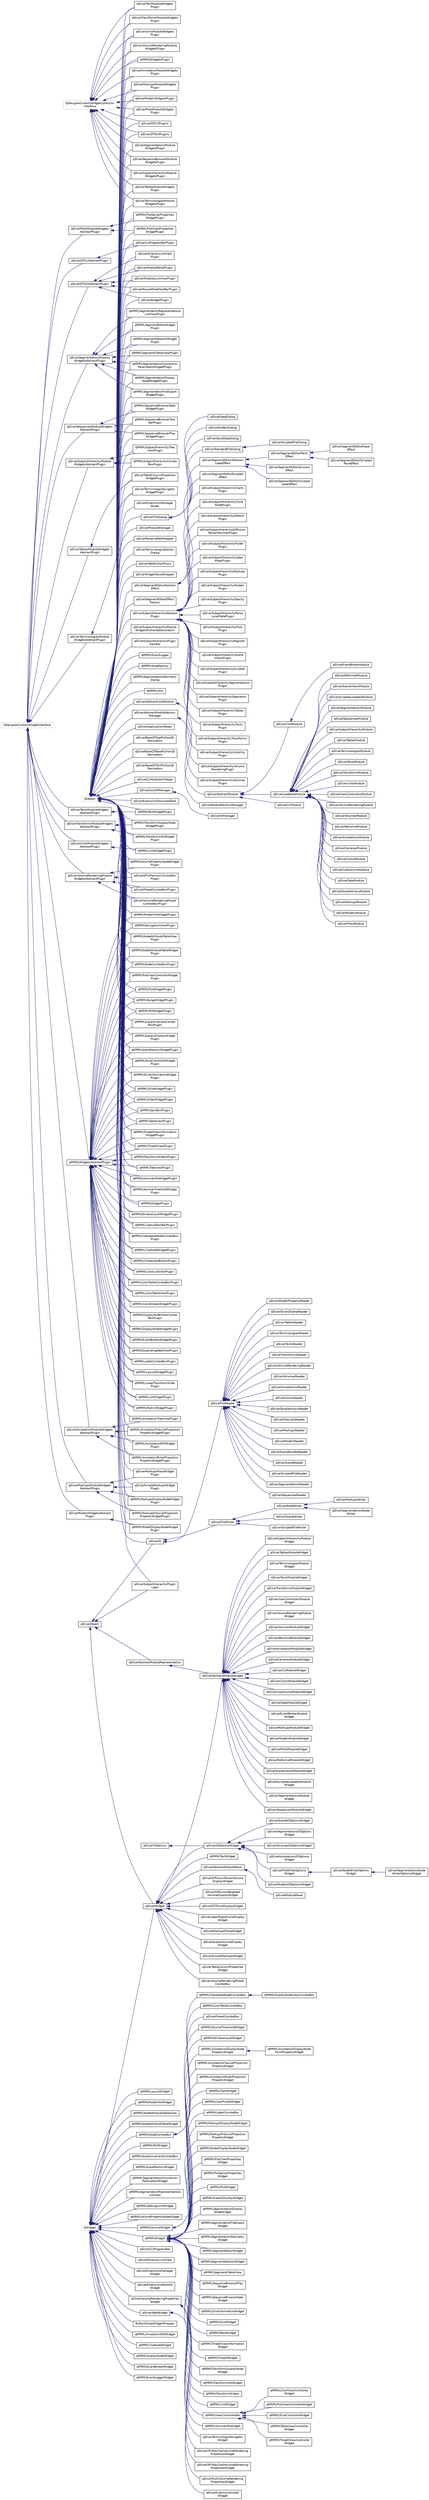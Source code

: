 digraph "Graphical Class Hierarchy"
{
  bgcolor="transparent";
  edge [fontname="Helvetica",fontsize="10",labelfontname="Helvetica",labelfontsize="10"];
  node [fontname="Helvetica",fontsize="10",shape=record];
  rankdir="LR";
  Node861 [label="QDesignerCustomWidgetCollection\lInterface",height=0.2,width=0.4,color="grey75"];
  Node861 -> Node692 [dir="back",color="midnightblue",fontsize="10",style="solid",fontname="Helvetica"];
  Node692 [label="qMRMLWidgetsPlugin",height=0.2,width=0.4,color="black",URL="$classqMRMLWidgetsPlugin.html"];
  Node861 -> Node726 [dir="back",color="midnightblue",fontsize="10",style="solid",fontname="Helvetica"];
  Node726 [label="qSlicerAnnotationModuleWidgets\lPlugin",height=0.2,width=0.4,color="black",URL="$classqSlicerAnnotationModuleWidgetsPlugin.html"];
  Node861 -> Node745 [dir="back",color="midnightblue",fontsize="10",style="solid",fontname="Helvetica"];
  Node745 [label="qSlicerMarkupsModuleWidgets\lPlugin",height=0.2,width=0.4,color="black",URL="$classqSlicerMarkupsModuleWidgetsPlugin.html"];
  Node861 -> Node747 [dir="back",color="midnightblue",fontsize="10",style="solid",fontname="Helvetica"];
  Node747 [label="qSlicerModelsWidgetsPlugin",height=0.2,width=0.4,color="black",URL="$classqSlicerModelsWidgetsPlugin.html"];
  Node861 -> Node752 [dir="back",color="midnightblue",fontsize="10",style="solid",fontname="Helvetica"];
  Node752 [label="qSlicerPlotsModuleWidgets\lPlugin",height=0.2,width=0.4,color="black",URL="$classqSlicerPlotsModuleWidgetsPlugin.html"];
  Node861 -> Node754 [dir="back",color="midnightblue",fontsize="10",style="solid",fontname="Helvetica"];
  Node754 [label="qSlicerQTCLIPlugins",height=0.2,width=0.4,color="black",URL="$classqSlicerQTCLIPlugins.html"];
  Node861 -> Node755 [dir="back",color="midnightblue",fontsize="10",style="solid",fontname="Helvetica"];
  Node755 [label="qSlicerQTGUIPlugins",height=0.2,width=0.4,color="black",URL="$classqSlicerQTGUIPlugins.html"];
  Node861 -> Node757 [dir="back",color="midnightblue",fontsize="10",style="solid",fontname="Helvetica"];
  Node757 [label="qSlicerSegmentationsModule\lWidgetsPlugin",height=0.2,width=0.4,color="black",URL="$classqSlicerSegmentationsModuleWidgetsPlugin.html"];
  Node861 -> Node767 [dir="back",color="midnightblue",fontsize="10",style="solid",fontname="Helvetica"];
  Node767 [label="qSlicerSequenceBrowserModule\lWidgetsPlugin",height=0.2,width=0.4,color="black",URL="$classqSlicerSequenceBrowserModuleWidgetsPlugin.html"];
  Node861 -> Node792 [dir="back",color="midnightblue",fontsize="10",style="solid",fontname="Helvetica"];
  Node792 [label="qSlicerSubjectHierarchyModule\lWidgetsPlugin",height=0.2,width=0.4,color="black",URL="$classqSlicerSubjectHierarchyModuleWidgetsPlugin.html"];
  Node861 -> Node796 [dir="back",color="midnightblue",fontsize="10",style="solid",fontname="Helvetica"];
  Node796 [label="qSlicerTablesModuleWidgets\lPlugin",height=0.2,width=0.4,color="black",URL="$classqSlicerTablesModuleWidgetsPlugin.html"];
  Node861 -> Node797 [dir="back",color="midnightblue",fontsize="10",style="solid",fontname="Helvetica"];
  Node797 [label="qSlicerTerminologiesModule\lWidgetsPlugin",height=0.2,width=0.4,color="black",URL="$classqSlicerTerminologiesModuleWidgetsPlugin.html"];
  Node861 -> Node800 [dir="back",color="midnightblue",fontsize="10",style="solid",fontname="Helvetica"];
  Node800 [label="qSlicerTextModuleWidgets\lPlugin",height=0.2,width=0.4,color="black",URL="$classqSlicerTextModuleWidgetsPlugin.html"];
  Node861 -> Node801 [dir="back",color="midnightblue",fontsize="10",style="solid",fontname="Helvetica"];
  Node801 [label="qSlicerTransformsModuleWidgets\lPlugin",height=0.2,width=0.4,color="black",URL="$classqSlicerTransformsModuleWidgetsPlugin.html"];
  Node861 -> Node802 [dir="back",color="midnightblue",fontsize="10",style="solid",fontname="Helvetica"];
  Node802 [label="qSlicerUnitsModuleWidgets\lPlugin",height=0.2,width=0.4,color="black",URL="$classqSlicerUnitsModuleWidgetsPlugin.html"];
  Node861 -> Node803 [dir="back",color="midnightblue",fontsize="10",style="solid",fontname="Helvetica"];
  Node803 [label="qSlicerVolumeRenderingModule\lWidgetsPlugin",height=0.2,width=0.4,color="black",URL="$classqSlicerVolumeRenderingModuleWidgetsPlugin.html"];
  Node844 [label="QDesignerCustomWidgetInterface",height=0.2,width=0.4,color="grey75"];
  Node844 -> Node845 [dir="back",color="midnightblue",fontsize="10",style="solid",fontname="Helvetica"];
  Node845 [label="qMRMLWidgetsAbstractPlugin",height=0.2,width=0.4,color="black",URL="$classqMRMLWidgetsAbstractPlugin.html"];
  Node845 -> Node624 [dir="back",color="midnightblue",fontsize="10",style="solid",fontname="Helvetica"];
  Node624 [label="qMRMLCaptureToolBarPlugin",height=0.2,width=0.4,color="black",URL="$classqMRMLCaptureToolBarPlugin.html"];
  Node845 -> Node625 [dir="back",color="midnightblue",fontsize="10",style="solid",fontname="Helvetica"];
  Node625 [label="qMRMLCheckableNodeComboBox\lPlugin",height=0.2,width=0.4,color="black",URL="$classqMRMLCheckableNodeComboBoxPlugin.html"];
  Node845 -> Node626 [dir="back",color="midnightblue",fontsize="10",style="solid",fontname="Helvetica"];
  Node626 [label="qMRMLClipNodeWidgetPlugin",height=0.2,width=0.4,color="black",URL="$classqMRMLClipNodeWidgetPlugin.html"];
  Node845 -> Node627 [dir="back",color="midnightblue",fontsize="10",style="solid",fontname="Helvetica"];
  Node627 [label="qMRMLCollapsibleButtonPlugin",height=0.2,width=0.4,color="black",URL="$classqMRMLCollapsibleButtonPlugin.html"];
  Node845 -> Node628 [dir="back",color="midnightblue",fontsize="10",style="solid",fontname="Helvetica"];
  Node628 [label="qMRMLColorListViewPlugin",height=0.2,width=0.4,color="black",URL="$classqMRMLColorListViewPlugin.html"];
  Node845 -> Node629 [dir="back",color="midnightblue",fontsize="10",style="solid",fontname="Helvetica"];
  Node629 [label="qMRMLColorTableComboBoxPlugin",height=0.2,width=0.4,color="black",URL="$classqMRMLColorTableComboBoxPlugin.html"];
  Node845 -> Node630 [dir="back",color="midnightblue",fontsize="10",style="solid",fontname="Helvetica"];
  Node630 [label="qMRMLColorTableViewPlugin",height=0.2,width=0.4,color="black",URL="$classqMRMLColorTableViewPlugin.html"];
  Node845 -> Node631 [dir="back",color="midnightblue",fontsize="10",style="solid",fontname="Helvetica"];
  Node631 [label="qMRMLCoordinatesWidgetPlugin",height=0.2,width=0.4,color="black",URL="$classqMRMLCoordinatesWidgetPlugin.html"];
  Node845 -> Node632 [dir="back",color="midnightblue",fontsize="10",style="solid",fontname="Helvetica"];
  Node632 [label="qMRMLDisplayNodeViewCombo\lBoxPlugin",height=0.2,width=0.4,color="black",URL="$classqMRMLDisplayNodeViewComboBoxPlugin.html"];
  Node845 -> Node633 [dir="back",color="midnightblue",fontsize="10",style="solid",fontname="Helvetica"];
  Node633 [label="qMRMLDisplayNodeWidgetPlugin",height=0.2,width=0.4,color="black",URL="$classqMRMLDisplayNodeWidgetPlugin.html"];
  Node845 -> Node634 [dir="back",color="midnightblue",fontsize="10",style="solid",fontname="Helvetica"];
  Node634 [label="qMRMLEventBrokerWidgetPlugin",height=0.2,width=0.4,color="black",URL="$classqMRMLEventBrokerWidgetPlugin.html"];
  Node845 -> Node636 [dir="back",color="midnightblue",fontsize="10",style="solid",fontname="Helvetica"];
  Node636 [label="qMRMLExpandingWebViewPlugin",height=0.2,width=0.4,color="black",URL="$classqMRMLExpandingWebViewPlugin.html"];
  Node845 -> Node637 [dir="back",color="midnightblue",fontsize="10",style="solid",fontname="Helvetica"];
  Node637 [label="qMRMLLabelComboBoxPlugin",height=0.2,width=0.4,color="black",URL="$classqMRMLLabelComboBoxPlugin.html"];
  Node845 -> Node638 [dir="back",color="midnightblue",fontsize="10",style="solid",fontname="Helvetica"];
  Node638 [label="qMRMLLayoutWidgetPlugin",height=0.2,width=0.4,color="black",URL="$classqMRMLLayoutWidgetPlugin.html"];
  Node845 -> Node639 [dir="back",color="midnightblue",fontsize="10",style="solid",fontname="Helvetica"];
  Node639 [label="qMRMLLinearTransformSlider\lPlugin",height=0.2,width=0.4,color="black",URL="$classqMRMLLinearTransformSliderPlugin.html"];
  Node845 -> Node640 [dir="back",color="midnightblue",fontsize="10",style="solid",fontname="Helvetica"];
  Node640 [label="qMRMLListWidgetPlugin",height=0.2,width=0.4,color="black",URL="$classqMRMLListWidgetPlugin.html"];
  Node845 -> Node643 [dir="back",color="midnightblue",fontsize="10",style="solid",fontname="Helvetica"];
  Node643 [label="qMRMLMatrixWidgetPlugin",height=0.2,width=0.4,color="black",URL="$classqMRMLMatrixWidgetPlugin.html"];
  Node845 -> Node645 [dir="back",color="midnightblue",fontsize="10",style="solid",fontname="Helvetica"];
  Node645 [label="qMRMLModelInfoWidgetPlugin",height=0.2,width=0.4,color="black",URL="$classqMRMLModelInfoWidgetPlugin.html"];
  Node845 -> Node646 [dir="back",color="midnightblue",fontsize="10",style="solid",fontname="Helvetica"];
  Node646 [label="qMRMLNavigationViewPlugin",height=0.2,width=0.4,color="black",URL="$classqMRMLNavigationViewPlugin.html"];
  Node845 -> Node647 [dir="back",color="midnightblue",fontsize="10",style="solid",fontname="Helvetica"];
  Node647 [label="qMRMLNodeAttributeTableView\lPlugin",height=0.2,width=0.4,color="black",URL="$classqMRMLNodeAttributeTableViewPlugin.html"];
  Node845 -> Node648 [dir="back",color="midnightblue",fontsize="10",style="solid",fontname="Helvetica"];
  Node648 [label="qMRMLNodeAttributeTableWidget\lPlugin",height=0.2,width=0.4,color="black",URL="$classqMRMLNodeAttributeTableWidgetPlugin.html"];
  Node845 -> Node649 [dir="back",color="midnightblue",fontsize="10",style="solid",fontname="Helvetica"];
  Node649 [label="qMRMLNodeComboBoxPlugin",height=0.2,width=0.4,color="black",URL="$classqMRMLNodeComboBoxPlugin.html"];
  Node845 -> Node653 [dir="back",color="midnightblue",fontsize="10",style="solid",fontname="Helvetica"];
  Node653 [label="qMRMLPlotViewControllerWidget\lPlugin",height=0.2,width=0.4,color="black",URL="$classqMRMLPlotViewControllerWidgetPlugin.html"];
  Node845 -> Node654 [dir="back",color="midnightblue",fontsize="10",style="solid",fontname="Helvetica"];
  Node654 [label="qMRMLPlotWidgetPlugin",height=0.2,width=0.4,color="black",URL="$classqMRMLPlotWidgetPlugin.html"];
  Node845 -> Node655 [dir="back",color="midnightblue",fontsize="10",style="solid",fontname="Helvetica"];
  Node655 [label="qMRMLRangeWidgetPlugin",height=0.2,width=0.4,color="black",URL="$classqMRMLRangeWidgetPlugin.html"];
  Node845 -> Node656 [dir="back",color="midnightblue",fontsize="10",style="solid",fontname="Helvetica"];
  Node656 [label="qMRMLROIWidgetPlugin",height=0.2,width=0.4,color="black",URL="$classqMRMLROIWidgetPlugin.html"];
  Node845 -> Node657 [dir="back",color="midnightblue",fontsize="10",style="solid",fontname="Helvetica"];
  Node657 [label="qMRMLScalarInvariantCombo\lBoxPlugin",height=0.2,width=0.4,color="black",URL="$classqMRMLScalarInvariantComboBoxPlugin.html"];
  Node845 -> Node658 [dir="back",color="midnightblue",fontsize="10",style="solid",fontname="Helvetica"];
  Node658 [label="qMRMLScalarsDisplayWidget\lPlugin",height=0.2,width=0.4,color="black",URL="$classqMRMLScalarsDisplayWidgetPlugin.html"];
  Node845 -> Node659 [dir="back",color="midnightblue",fontsize="10",style="solid",fontname="Helvetica"];
  Node659 [label="qMRMLSceneFactoryWidgetPlugin",height=0.2,width=0.4,color="black",URL="$classqMRMLSceneFactoryWidgetPlugin.html"];
  Node845 -> Node671 [dir="back",color="midnightblue",fontsize="10",style="solid",fontname="Helvetica"];
  Node671 [label="qMRMLSliceControllerWidget\lPlugin",height=0.2,width=0.4,color="black",URL="$classqMRMLSliceControllerWidgetPlugin.html"];
  Node845 -> Node672 [dir="back",color="midnightblue",fontsize="10",style="solid",fontname="Helvetica"];
  Node672 [label="qMRMLSliceInformationWidget\lPlugin",height=0.2,width=0.4,color="black",URL="$classqMRMLSliceInformationWidgetPlugin.html"];
  Node845 -> Node673 [dir="back",color="midnightblue",fontsize="10",style="solid",fontname="Helvetica"];
  Node673 [label="qMRMLSliceWidgetPlugin",height=0.2,width=0.4,color="black",URL="$classqMRMLSliceWidgetPlugin.html"];
  Node845 -> Node674 [dir="back",color="midnightblue",fontsize="10",style="solid",fontname="Helvetica"];
  Node674 [label="qMRMLSliderWidgetPlugin",height=0.2,width=0.4,color="black",URL="$classqMRMLSliderWidgetPlugin.html"];
  Node845 -> Node675 [dir="back",color="midnightblue",fontsize="10",style="solid",fontname="Helvetica"];
  Node675 [label="qMRMLSpinBoxPlugin",height=0.2,width=0.4,color="black",URL="$classqMRMLSpinBoxPlugin.html"];
  Node845 -> Node678 [dir="back",color="midnightblue",fontsize="10",style="solid",fontname="Helvetica"];
  Node678 [label="qMRMLTableViewPlugin",height=0.2,width=0.4,color="black",URL="$classqMRMLTableViewPlugin.html"];
  Node845 -> Node680 [dir="back",color="midnightblue",fontsize="10",style="solid",fontname="Helvetica"];
  Node680 [label="qMRMLThreeDViewInformation\lWidgetPlugin",height=0.2,width=0.4,color="black",URL="$classqMRMLThreeDViewInformationWidgetPlugin.html"];
  Node845 -> Node681 [dir="back",color="midnightblue",fontsize="10",style="solid",fontname="Helvetica"];
  Node681 [label="qMRMLThreeDViewPlugin",height=0.2,width=0.4,color="black",URL="$classqMRMLThreeDViewPlugin.html"];
  Node845 -> Node684 [dir="back",color="midnightblue",fontsize="10",style="solid",fontname="Helvetica"];
  Node684 [label="qMRMLTransformSlidersPlugin",height=0.2,width=0.4,color="black",URL="$classqMRMLTransformSlidersPlugin.html"];
  Node845 -> Node685 [dir="back",color="midnightblue",fontsize="10",style="solid",fontname="Helvetica"];
  Node685 [label="qMRMLTreeViewPlugin",height=0.2,width=0.4,color="black",URL="$classqMRMLTreeViewPlugin.html"];
  Node845 -> Node688 [dir="back",color="midnightblue",fontsize="10",style="solid",fontname="Helvetica"];
  Node688 [label="qMRMLVolumeInfoWidgetPlugin",height=0.2,width=0.4,color="black",URL="$classqMRMLVolumeInfoWidgetPlugin.html"];
  Node845 -> Node690 [dir="back",color="midnightblue",fontsize="10",style="solid",fontname="Helvetica"];
  Node690 [label="qMRMLVolumeThresholdWidget\lPlugin",height=0.2,width=0.4,color="black",URL="$classqMRMLVolumeThresholdWidgetPlugin.html"];
  Node845 -> Node691 [dir="back",color="midnightblue",fontsize="10",style="solid",fontname="Helvetica"];
  Node691 [label="qMRMLWidgetPlugin",height=0.2,width=0.4,color="black",URL="$classqMRMLWidgetPlugin.html"];
  Node845 -> Node693 [dir="back",color="midnightblue",fontsize="10",style="solid",fontname="Helvetica"];
  Node693 [label="qMRMLWindowLevelWidgetPlugin",height=0.2,width=0.4,color="black",URL="$classqMRMLWindowLevelWidgetPlugin.html"];
  Node844 -> Node846 [dir="back",color="midnightblue",fontsize="10",style="solid",fontname="Helvetica"];
  Node846 [label="qSlicerAnnotationModuleWidgets\lAbstractPlugin",height=0.2,width=0.4,color="black",URL="$classqSlicerAnnotationModuleWidgetsAbstractPlugin.html"];
  Node846 -> Node620 [dir="back",color="midnightblue",fontsize="10",style="solid",fontname="Helvetica"];
  Node620 [label="qMRMLAnnotationFiducialProjection\lPropertyWidgetPlugin",height=0.2,width=0.4,color="black",URL="$classqMRMLAnnotationFiducialProjectionPropertyWidgetPlugin.html"];
  Node846 -> Node621 [dir="back",color="midnightblue",fontsize="10",style="solid",fontname="Helvetica"];
  Node621 [label="qMRMLAnnotationROIWidget\lPlugin",height=0.2,width=0.4,color="black",URL="$classqMRMLAnnotationROIWidgetPlugin.html"];
  Node846 -> Node622 [dir="back",color="midnightblue",fontsize="10",style="solid",fontname="Helvetica"];
  Node622 [label="qMRMLAnnotationRulerProjection\lPropertyWidgetPlugin",height=0.2,width=0.4,color="black",URL="$classqMRMLAnnotationRulerProjectionPropertyWidgetPlugin.html"];
  Node846 -> Node623 [dir="back",color="midnightblue",fontsize="10",style="solid",fontname="Helvetica"];
  Node623 [label="qMRMLAnnotationTreeViewPlugin",height=0.2,width=0.4,color="black",URL="$classqMRMLAnnotationTreeViewPlugin.html"];
  Node844 -> Node847 [dir="back",color="midnightblue",fontsize="10",style="solid",fontname="Helvetica"];
  Node847 [label="qSlicerMarkupsModuleWidgets\lAbstractPlugin",height=0.2,width=0.4,color="black",URL="$classqSlicerMarkupsModuleWidgetsAbstractPlugin.html"];
  Node847 -> Node641 [dir="back",color="midnightblue",fontsize="10",style="solid",fontname="Helvetica"];
  Node641 [label="qMRMLMarkupsDisplayNodeWidget\lPlugin",height=0.2,width=0.4,color="black",URL="$classqMRMLMarkupsDisplayNodeWidgetPlugin.html"];
  Node847 -> Node642 [dir="back",color="midnightblue",fontsize="10",style="solid",fontname="Helvetica"];
  Node642 [label="qMRMLMarkupsFiducialProjection\lPropertyWidgetPlugin",height=0.2,width=0.4,color="black",URL="$classqMRMLMarkupsFiducialProjectionPropertyWidgetPlugin.html"];
  Node847 -> Node746 [dir="back",color="midnightblue",fontsize="10",style="solid",fontname="Helvetica"];
  Node746 [label="qSlicerMarkupsPlaceWidget\lPlugin",height=0.2,width=0.4,color="black",URL="$classqSlicerMarkupsPlaceWidgetPlugin.html"];
  Node847 -> Node768 [dir="back",color="midnightblue",fontsize="10",style="solid",fontname="Helvetica"];
  Node768 [label="qSlicerSimpleMarkupsWidget\lPlugin",height=0.2,width=0.4,color="black",URL="$classqSlicerSimpleMarkupsWidgetPlugin.html"];
  Node844 -> Node848 [dir="back",color="midnightblue",fontsize="10",style="solid",fontname="Helvetica"];
  Node848 [label="qSlicerModelsWidgetsAbstract\lPlugin",height=0.2,width=0.4,color="black",URL="$classqSlicerModelsWidgetsAbstractPlugin.html"];
  Node848 -> Node644 [dir="back",color="midnightblue",fontsize="10",style="solid",fontname="Helvetica"];
  Node644 [label="qMRMLModelDisplayNodeWidget\lPlugin",height=0.2,width=0.4,color="black",URL="$classqMRMLModelDisplayNodeWidgetPlugin.html"];
  Node844 -> Node849 [dir="back",color="midnightblue",fontsize="10",style="solid",fontname="Helvetica"];
  Node849 [label="qSlicerPlotsModuleWidgets\lAbstractPlugin",height=0.2,width=0.4,color="black",URL="$classqSlicerPlotsModuleWidgetsAbstractPlugin.html"];
  Node849 -> Node651 [dir="back",color="midnightblue",fontsize="10",style="solid",fontname="Helvetica"];
  Node651 [label="qMRMLPlotChartProperties\lWidgetPlugin",height=0.2,width=0.4,color="black",URL="$classqMRMLPlotChartPropertiesWidgetPlugin.html"];
  Node849 -> Node652 [dir="back",color="midnightblue",fontsize="10",style="solid",fontname="Helvetica"];
  Node652 [label="qMRMLPlotSeriesProperties\lWidgetPlugin",height=0.2,width=0.4,color="black",URL="$classqMRMLPlotSeriesPropertiesWidgetPlugin.html"];
  Node844 -> Node850 [dir="back",color="midnightblue",fontsize="10",style="solid",fontname="Helvetica"];
  Node850 [label="qSlicerQTCLIAbstractPlugin",height=0.2,width=0.4,color="black",URL="$classqSlicerQTCLIAbstractPlugin.html"];
  Node850 -> Node732 [dir="back",color="midnightblue",fontsize="10",style="solid",fontname="Helvetica"];
  Node732 [label="qSlicerCLIProgressBarPlugin",height=0.2,width=0.4,color="black",URL="$classqSlicerCLIProgressBarPlugin.html"];
  Node844 -> Node851 [dir="back",color="midnightblue",fontsize="10",style="solid",fontname="Helvetica"];
  Node851 [label="qSlicerQTGUIAbstractPlugin",height=0.2,width=0.4,color="black",URL="$classqSlicerQTGUIAbstractPlugin.html"];
  Node851 -> Node735 [dir="back",color="midnightblue",fontsize="10",style="solid",fontname="Helvetica"];
  Node735 [label="qSlicerDirectoryListView\lPlugin",height=0.2,width=0.4,color="black",URL="$classqSlicerDirectoryListViewPlugin.html"];
  Node851 -> Node749 [dir="back",color="midnightblue",fontsize="10",style="solid",fontname="Helvetica"];
  Node749 [label="qSlicerModulePanelPlugin",height=0.2,width=0.4,color="black",URL="$classqSlicerModulePanelPlugin.html"];
  Node851 -> Node750 [dir="back",color="midnightblue",fontsize="10",style="solid",fontname="Helvetica"];
  Node750 [label="qSlicerModulesListViewPlugin",height=0.2,width=0.4,color="black",URL="$classqSlicerModulesListViewPlugin.html"];
  Node851 -> Node751 [dir="back",color="midnightblue",fontsize="10",style="solid",fontname="Helvetica"];
  Node751 [label="qSlicerMouseModeToolBarPlugin",height=0.2,width=0.4,color="black",URL="$classqSlicerMouseModeToolBarPlugin.html"];
  Node851 -> Node806 [dir="back",color="midnightblue",fontsize="10",style="solid",fontname="Helvetica"];
  Node806 [label="qSlicerWidgetPlugin",height=0.2,width=0.4,color="black",URL="$classqSlicerWidgetPlugin.html"];
  Node844 -> Node852 [dir="back",color="midnightblue",fontsize="10",style="solid",fontname="Helvetica"];
  Node852 [label="qSlicerSegmentationsModule\lWidgetsAbstractPlugin",height=0.2,width=0.4,color="black",URL="$classqSlicerSegmentationsModuleWidgetsAbstractPlugin.html"];
  Node852 -> Node660 [dir="back",color="midnightblue",fontsize="10",style="solid",fontname="Helvetica"];
  Node660 [label="qMRMLSegmentationConversion\lParametersWidgetPlugin",height=0.2,width=0.4,color="black",URL="$classqMRMLSegmentationConversionParametersWidgetPlugin.html"];
  Node852 -> Node661 [dir="back",color="midnightblue",fontsize="10",style="solid",fontname="Helvetica"];
  Node661 [label="qMRMLSegmentationDisplay\lNodeWidgetPlugin",height=0.2,width=0.4,color="black",URL="$classqMRMLSegmentationDisplayNodeWidgetPlugin.html"];
  Node852 -> Node662 [dir="back",color="midnightblue",fontsize="10",style="solid",fontname="Helvetica"];
  Node662 [label="qMRMLSegmentationFileExport\lWidgetPlugin",height=0.2,width=0.4,color="black",URL="$classqMRMLSegmentationFileExportWidgetPlugin.html"];
  Node852 -> Node664 [dir="back",color="midnightblue",fontsize="10",style="solid",fontname="Helvetica"];
  Node664 [label="qMRMLSegmentationRepresentations\lListViewPlugin",height=0.2,width=0.4,color="black",URL="$classqMRMLSegmentationRepresentationsListViewPlugin.html"];
  Node852 -> Node665 [dir="back",color="midnightblue",fontsize="10",style="solid",fontname="Helvetica"];
  Node665 [label="qMRMLSegmentEditorWidget\lPlugin",height=0.2,width=0.4,color="black",URL="$classqMRMLSegmentEditorWidgetPlugin.html"];
  Node852 -> Node666 [dir="back",color="midnightblue",fontsize="10",style="solid",fontname="Helvetica"];
  Node666 [label="qMRMLSegmentSelectorWidget\lPlugin",height=0.2,width=0.4,color="black",URL="$classqMRMLSegmentSelectorWidgetPlugin.html"];
  Node852 -> Node667 [dir="back",color="midnightblue",fontsize="10",style="solid",fontname="Helvetica"];
  Node667 [label="qMRMLSegmentsTableViewPlugin",height=0.2,width=0.4,color="black",URL="$classqMRMLSegmentsTableViewPlugin.html"];
  Node844 -> Node853 [dir="back",color="midnightblue",fontsize="10",style="solid",fontname="Helvetica"];
  Node853 [label="qSlicerSequencesModuleWidgets\lAbstractPlugin",height=0.2,width=0.4,color="black",URL="$classqSlicerSequencesModuleWidgetsAbstractPlugin.html"];
  Node853 -> Node668 [dir="back",color="midnightblue",fontsize="10",style="solid",fontname="Helvetica"];
  Node668 [label="qMRMLSequenceBrowserPlay\lWidgetPlugin",height=0.2,width=0.4,color="black",URL="$classqMRMLSequenceBrowserPlayWidgetPlugin.html"];
  Node853 -> Node669 [dir="back",color="midnightblue",fontsize="10",style="solid",fontname="Helvetica"];
  Node669 [label="qMRMLSequenceBrowserSeek\lWidgetPlugin",height=0.2,width=0.4,color="black",URL="$classqMRMLSequenceBrowserSeekWidgetPlugin.html"];
  Node853 -> Node670 [dir="back",color="midnightblue",fontsize="10",style="solid",fontname="Helvetica"];
  Node670 [label="qMRMLSequenceBrowserTool\lBarPlugin",height=0.2,width=0.4,color="black",URL="$classqMRMLSequenceBrowserToolBarPlugin.html"];
  Node844 -> Node854 [dir="back",color="midnightblue",fontsize="10",style="solid",fontname="Helvetica"];
  Node854 [label="qSlicerSubjectHierarchyModule\lWidgetsAbstractPlugin",height=0.2,width=0.4,color="black",URL="$classqSlicerSubjectHierarchyModuleWidgetsAbstractPlugin.html"];
  Node854 -> Node676 [dir="back",color="midnightblue",fontsize="10",style="solid",fontname="Helvetica"];
  Node676 [label="qMRMLSubjectHierarchyCombo\lBoxPlugin",height=0.2,width=0.4,color="black",URL="$classqMRMLSubjectHierarchyComboBoxPlugin.html"];
  Node854 -> Node677 [dir="back",color="midnightblue",fontsize="10",style="solid",fontname="Helvetica"];
  Node677 [label="qMRMLSubjectHierarchyTree\lViewPlugin",height=0.2,width=0.4,color="black",URL="$classqMRMLSubjectHierarchyTreeViewPlugin.html"];
  Node844 -> Node855 [dir="back",color="midnightblue",fontsize="10",style="solid",fontname="Helvetica"];
  Node855 [label="qSlicerTablesModuleWidgets\lAbstractPlugin",height=0.2,width=0.4,color="black",URL="$classqSlicerTablesModuleWidgetsAbstractPlugin.html"];
  Node855 -> Node795 [dir="back",color="midnightblue",fontsize="10",style="solid",fontname="Helvetica"];
  Node795 [label="qSlicerTableColumnProperties\lWidgetPlugin",height=0.2,width=0.4,color="black",URL="$classqSlicerTableColumnPropertiesWidgetPlugin.html"];
  Node844 -> Node856 [dir="back",color="midnightblue",fontsize="10",style="solid",fontname="Helvetica"];
  Node856 [label="qSlicerTerminologiesModule\lWidgetsAbstractPlugin",height=0.2,width=0.4,color="black",URL="$classqSlicerTerminologiesModuleWidgetsAbstractPlugin.html"];
  Node856 -> Node798 [dir="back",color="midnightblue",fontsize="10",style="solid",fontname="Helvetica"];
  Node798 [label="qSlicerTerminologyNavigator\lWidgetPlugin",height=0.2,width=0.4,color="black",URL="$classqSlicerTerminologyNavigatorWidgetPlugin.html"];
  Node844 -> Node857 [dir="back",color="midnightblue",fontsize="10",style="solid",fontname="Helvetica"];
  Node857 [label="qSlicerTextsModuleWidgets\lAbstractPlugin",height=0.2,width=0.4,color="black",URL="$classqSlicerTextsModuleWidgetsAbstractPlugin.html"];
  Node857 -> Node679 [dir="back",color="midnightblue",fontsize="10",style="solid",fontname="Helvetica"];
  Node679 [label="qMRMLTextWidgetPlugin",height=0.2,width=0.4,color="black",URL="$classqMRMLTextWidgetPlugin.html"];
  Node844 -> Node858 [dir="back",color="midnightblue",fontsize="10",style="solid",fontname="Helvetica"];
  Node858 [label="qSlicerTransformsModuleWidgets\lAbstractPlugin",height=0.2,width=0.4,color="black",URL="$classqSlicerTransformsModuleWidgetsAbstractPlugin.html"];
  Node858 -> Node682 [dir="back",color="midnightblue",fontsize="10",style="solid",fontname="Helvetica"];
  Node682 [label="qMRMLTransformDisplayNode\lWidgetPlugin",height=0.2,width=0.4,color="black",URL="$classqMRMLTransformDisplayNodeWidgetPlugin.html"];
  Node858 -> Node683 [dir="back",color="midnightblue",fontsize="10",style="solid",fontname="Helvetica"];
  Node683 [label="qMRMLTransformInfoWidget\lPlugin",height=0.2,width=0.4,color="black",URL="$classqMRMLTransformInfoWidgetPlugin.html"];
  Node844 -> Node859 [dir="back",color="midnightblue",fontsize="10",style="solid",fontname="Helvetica"];
  Node859 [label="qSlicerUnitsModuleWidgets\lAbstractPlugin",height=0.2,width=0.4,color="black",URL="$classqSlicerUnitsModuleWidgetsAbstractPlugin.html"];
  Node859 -> Node686 [dir="back",color="midnightblue",fontsize="10",style="solid",fontname="Helvetica"];
  Node686 [label="qMRMLUnitWidgetPlugin",height=0.2,width=0.4,color="black",URL="$classqMRMLUnitWidgetPlugin.html"];
  Node844 -> Node860 [dir="back",color="midnightblue",fontsize="10",style="solid",fontname="Helvetica"];
  Node860 [label="qSlicerVolumeRenderingModule\lWidgetsAbstractPlugin",height=0.2,width=0.4,color="black",URL="$classqSlicerVolumeRenderingModuleWidgetsAbstractPlugin.html"];
  Node860 -> Node689 [dir="back",color="midnightblue",fontsize="10",style="solid",fontname="Helvetica"];
  Node689 [label="qMRMLVolumePropertyNodeWidget\lPlugin",height=0.2,width=0.4,color="black",URL="$classqMRMLVolumePropertyNodeWidgetPlugin.html"];
  Node860 -> Node744 [dir="back",color="midnightblue",fontsize="10",style="solid",fontname="Helvetica"];
  Node744 [label="qSlicerGPUMemoryComboBox\lPlugin",height=0.2,width=0.4,color="black",URL="$classqSlicerGPUMemoryComboBoxPlugin.html"];
  Node860 -> Node753 [dir="back",color="midnightblue",fontsize="10",style="solid",fontname="Helvetica"];
  Node753 [label="qSlicerPresetComboBoxPlugin",height=0.2,width=0.4,color="black",URL="$classqSlicerPresetComboBoxPlugin.html"];
  Node860 -> Node804 [dir="back",color="midnightblue",fontsize="10",style="solid",fontname="Helvetica"];
  Node804 [label="qSlicerVolumeRenderingPreset\lComboBoxPlugin",height=0.2,width=0.4,color="black",URL="$classqSlicerVolumeRenderingPresetComboBoxPlugin.html"];
  Node619 [label="QObject",height=0.2,width=0.4,color="grey75"];
  Node619 -> Node620 [dir="back",color="midnightblue",fontsize="10",style="solid",fontname="Helvetica"];
  Node619 -> Node621 [dir="back",color="midnightblue",fontsize="10",style="solid",fontname="Helvetica"];
  Node619 -> Node622 [dir="back",color="midnightblue",fontsize="10",style="solid",fontname="Helvetica"];
  Node619 -> Node623 [dir="back",color="midnightblue",fontsize="10",style="solid",fontname="Helvetica"];
  Node619 -> Node624 [dir="back",color="midnightblue",fontsize="10",style="solid",fontname="Helvetica"];
  Node619 -> Node625 [dir="back",color="midnightblue",fontsize="10",style="solid",fontname="Helvetica"];
  Node619 -> Node626 [dir="back",color="midnightblue",fontsize="10",style="solid",fontname="Helvetica"];
  Node619 -> Node627 [dir="back",color="midnightblue",fontsize="10",style="solid",fontname="Helvetica"];
  Node619 -> Node628 [dir="back",color="midnightblue",fontsize="10",style="solid",fontname="Helvetica"];
  Node619 -> Node629 [dir="back",color="midnightblue",fontsize="10",style="solid",fontname="Helvetica"];
  Node619 -> Node630 [dir="back",color="midnightblue",fontsize="10",style="solid",fontname="Helvetica"];
  Node619 -> Node631 [dir="back",color="midnightblue",fontsize="10",style="solid",fontname="Helvetica"];
  Node619 -> Node632 [dir="back",color="midnightblue",fontsize="10",style="solid",fontname="Helvetica"];
  Node619 -> Node633 [dir="back",color="midnightblue",fontsize="10",style="solid",fontname="Helvetica"];
  Node619 -> Node634 [dir="back",color="midnightblue",fontsize="10",style="solid",fontname="Helvetica"];
  Node619 -> Node635 [dir="back",color="midnightblue",fontsize="10",style="solid",fontname="Helvetica"];
  Node635 [label="qMRMLEventLogger",height=0.2,width=0.4,color="black",URL="$classqMRMLEventLogger.html"];
  Node619 -> Node636 [dir="back",color="midnightblue",fontsize="10",style="solid",fontname="Helvetica"];
  Node619 -> Node637 [dir="back",color="midnightblue",fontsize="10",style="solid",fontname="Helvetica"];
  Node619 -> Node638 [dir="back",color="midnightblue",fontsize="10",style="solid",fontname="Helvetica"];
  Node619 -> Node639 [dir="back",color="midnightblue",fontsize="10",style="solid",fontname="Helvetica"];
  Node619 -> Node640 [dir="back",color="midnightblue",fontsize="10",style="solid",fontname="Helvetica"];
  Node619 -> Node641 [dir="back",color="midnightblue",fontsize="10",style="solid",fontname="Helvetica"];
  Node619 -> Node642 [dir="back",color="midnightblue",fontsize="10",style="solid",fontname="Helvetica"];
  Node619 -> Node643 [dir="back",color="midnightblue",fontsize="10",style="solid",fontname="Helvetica"];
  Node619 -> Node644 [dir="back",color="midnightblue",fontsize="10",style="solid",fontname="Helvetica"];
  Node619 -> Node645 [dir="back",color="midnightblue",fontsize="10",style="solid",fontname="Helvetica"];
  Node619 -> Node646 [dir="back",color="midnightblue",fontsize="10",style="solid",fontname="Helvetica"];
  Node619 -> Node647 [dir="back",color="midnightblue",fontsize="10",style="solid",fontname="Helvetica"];
  Node619 -> Node648 [dir="back",color="midnightblue",fontsize="10",style="solid",fontname="Helvetica"];
  Node619 -> Node649 [dir="back",color="midnightblue",fontsize="10",style="solid",fontname="Helvetica"];
  Node619 -> Node650 [dir="back",color="midnightblue",fontsize="10",style="solid",fontname="Helvetica"];
  Node650 [label="qMRMLNodeFactory",height=0.2,width=0.4,color="black",URL="$classqMRMLNodeFactory.html"];
  Node619 -> Node651 [dir="back",color="midnightblue",fontsize="10",style="solid",fontname="Helvetica"];
  Node619 -> Node652 [dir="back",color="midnightblue",fontsize="10",style="solid",fontname="Helvetica"];
  Node619 -> Node653 [dir="back",color="midnightblue",fontsize="10",style="solid",fontname="Helvetica"];
  Node619 -> Node654 [dir="back",color="midnightblue",fontsize="10",style="solid",fontname="Helvetica"];
  Node619 -> Node655 [dir="back",color="midnightblue",fontsize="10",style="solid",fontname="Helvetica"];
  Node619 -> Node656 [dir="back",color="midnightblue",fontsize="10",style="solid",fontname="Helvetica"];
  Node619 -> Node657 [dir="back",color="midnightblue",fontsize="10",style="solid",fontname="Helvetica"];
  Node619 -> Node658 [dir="back",color="midnightblue",fontsize="10",style="solid",fontname="Helvetica"];
  Node619 -> Node659 [dir="back",color="midnightblue",fontsize="10",style="solid",fontname="Helvetica"];
  Node619 -> Node660 [dir="back",color="midnightblue",fontsize="10",style="solid",fontname="Helvetica"];
  Node619 -> Node661 [dir="back",color="midnightblue",fontsize="10",style="solid",fontname="Helvetica"];
  Node619 -> Node662 [dir="back",color="midnightblue",fontsize="10",style="solid",fontname="Helvetica"];
  Node619 -> Node663 [dir="back",color="midnightblue",fontsize="10",style="solid",fontname="Helvetica"];
  Node663 [label="qMRMLSegmentationGeometry\lDialog",height=0.2,width=0.4,color="black",URL="$classqMRMLSegmentationGeometryDialog.html",tooltip="Qt dialog for changing segmentation labelmap geometry. "];
  Node619 -> Node664 [dir="back",color="midnightblue",fontsize="10",style="solid",fontname="Helvetica"];
  Node619 -> Node665 [dir="back",color="midnightblue",fontsize="10",style="solid",fontname="Helvetica"];
  Node619 -> Node666 [dir="back",color="midnightblue",fontsize="10",style="solid",fontname="Helvetica"];
  Node619 -> Node667 [dir="back",color="midnightblue",fontsize="10",style="solid",fontname="Helvetica"];
  Node619 -> Node668 [dir="back",color="midnightblue",fontsize="10",style="solid",fontname="Helvetica"];
  Node619 -> Node669 [dir="back",color="midnightblue",fontsize="10",style="solid",fontname="Helvetica"];
  Node619 -> Node670 [dir="back",color="midnightblue",fontsize="10",style="solid",fontname="Helvetica"];
  Node619 -> Node671 [dir="back",color="midnightblue",fontsize="10",style="solid",fontname="Helvetica"];
  Node619 -> Node672 [dir="back",color="midnightblue",fontsize="10",style="solid",fontname="Helvetica"];
  Node619 -> Node673 [dir="back",color="midnightblue",fontsize="10",style="solid",fontname="Helvetica"];
  Node619 -> Node674 [dir="back",color="midnightblue",fontsize="10",style="solid",fontname="Helvetica"];
  Node619 -> Node675 [dir="back",color="midnightblue",fontsize="10",style="solid",fontname="Helvetica"];
  Node619 -> Node676 [dir="back",color="midnightblue",fontsize="10",style="solid",fontname="Helvetica"];
  Node619 -> Node677 [dir="back",color="midnightblue",fontsize="10",style="solid",fontname="Helvetica"];
  Node619 -> Node678 [dir="back",color="midnightblue",fontsize="10",style="solid",fontname="Helvetica"];
  Node619 -> Node679 [dir="back",color="midnightblue",fontsize="10",style="solid",fontname="Helvetica"];
  Node619 -> Node680 [dir="back",color="midnightblue",fontsize="10",style="solid",fontname="Helvetica"];
  Node619 -> Node681 [dir="back",color="midnightblue",fontsize="10",style="solid",fontname="Helvetica"];
  Node619 -> Node682 [dir="back",color="midnightblue",fontsize="10",style="solid",fontname="Helvetica"];
  Node619 -> Node683 [dir="back",color="midnightblue",fontsize="10",style="solid",fontname="Helvetica"];
  Node619 -> Node684 [dir="back",color="midnightblue",fontsize="10",style="solid",fontname="Helvetica"];
  Node619 -> Node685 [dir="back",color="midnightblue",fontsize="10",style="solid",fontname="Helvetica"];
  Node619 -> Node686 [dir="back",color="midnightblue",fontsize="10",style="solid",fontname="Helvetica"];
  Node619 -> Node687 [dir="back",color="midnightblue",fontsize="10",style="solid",fontname="Helvetica"];
  Node687 [label="qMRMLUtils",height=0.2,width=0.4,color="black",URL="$classqMRMLUtils.html"];
  Node619 -> Node688 [dir="back",color="midnightblue",fontsize="10",style="solid",fontname="Helvetica"];
  Node619 -> Node689 [dir="back",color="midnightblue",fontsize="10",style="solid",fontname="Helvetica"];
  Node619 -> Node690 [dir="back",color="midnightblue",fontsize="10",style="solid",fontname="Helvetica"];
  Node619 -> Node691 [dir="back",color="midnightblue",fontsize="10",style="solid",fontname="Helvetica"];
  Node619 -> Node692 [dir="back",color="midnightblue",fontsize="10",style="solid",fontname="Helvetica"];
  Node619 -> Node693 [dir="back",color="midnightblue",fontsize="10",style="solid",fontname="Helvetica"];
  Node619 -> Node694 [dir="back",color="midnightblue",fontsize="10",style="solid",fontname="Helvetica"];
  Node694 [label="qSlicerAbstractCoreModule",height=0.2,width=0.4,color="black",URL="$classqSlicerAbstractCoreModule.html",tooltip="qSlicerAbstractCoreModule is the base class of any module in Slicer. "];
  Node694 -> Node695 [dir="back",color="midnightblue",fontsize="10",style="solid",fontname="Helvetica"];
  Node695 [label="qSlicerAbstractModule",height=0.2,width=0.4,color="black",URL="$classqSlicerAbstractModule.html"];
  Node695 -> Node696 [dir="back",color="midnightblue",fontsize="10",style="solid",fontname="Helvetica"];
  Node696 [label="qSlicerCLIModule",height=0.2,width=0.4,color="black",URL="$classqSlicerCLIModule.html"];
  Node695 -> Node697 [dir="back",color="midnightblue",fontsize="10",style="solid",fontname="Helvetica"];
  Node697 [label="qSlicerCoreModule",height=0.2,width=0.4,color="black",URL="$classqSlicerCoreModule.html"];
  Node697 -> Node698 [dir="back",color="midnightblue",fontsize="10",style="solid",fontname="Helvetica"];
  Node698 [label="qSlicerEventBrokerModule",height=0.2,width=0.4,color="black",URL="$classqSlicerEventBrokerModule.html"];
  Node695 -> Node699 [dir="back",color="midnightblue",fontsize="10",style="solid",fontname="Helvetica"];
  Node699 [label="qSlicerLoadableModule",height=0.2,width=0.4,color="black",URL="$classqSlicerLoadableModule.html"];
  Node699 -> Node700 [dir="back",color="midnightblue",fontsize="10",style="solid",fontname="Helvetica"];
  Node700 [label="qSlicerAnnotationsModule",height=0.2,width=0.4,color="black",URL="$classqSlicerAnnotationsModule.html"];
  Node699 -> Node701 [dir="back",color="midnightblue",fontsize="10",style="solid",fontname="Helvetica"];
  Node701 [label="qSlicerCamerasModule",height=0.2,width=0.4,color="black",URL="$classqSlicerCamerasModule.html"];
  Node699 -> Node702 [dir="back",color="midnightblue",fontsize="10",style="solid",fontname="Helvetica"];
  Node702 [label="qSlicerColorsModule",height=0.2,width=0.4,color="black",URL="$classqSlicerColorsModule.html"];
  Node699 -> Node703 [dir="back",color="midnightblue",fontsize="10",style="solid",fontname="Helvetica"];
  Node703 [label="qSlicerCropVolumeModule",height=0.2,width=0.4,color="black",URL="$classqSlicerCropVolumeModule.html"];
  Node699 -> Node704 [dir="back",color="midnightblue",fontsize="10",style="solid",fontname="Helvetica"];
  Node704 [label="qSlicerDataModule",height=0.2,width=0.4,color="black",URL="$classqSlicerDataModule.html"];
  Node699 -> Node705 [dir="back",color="midnightblue",fontsize="10",style="solid",fontname="Helvetica"];
  Node705 [label="qSlicerDoubleArraysModule",height=0.2,width=0.4,color="black",URL="$classqSlicerDoubleArraysModule.html"];
  Node699 -> Node706 [dir="back",color="midnightblue",fontsize="10",style="solid",fontname="Helvetica"];
  Node706 [label="qSlicerMarkupsModule",height=0.2,width=0.4,color="black",URL="$classqSlicerMarkupsModule.html"];
  Node699 -> Node707 [dir="back",color="midnightblue",fontsize="10",style="solid",fontname="Helvetica"];
  Node707 [label="qSlicerModelsModule",height=0.2,width=0.4,color="black",URL="$classqSlicerModelsModule.html"];
  Node699 -> Node708 [dir="back",color="midnightblue",fontsize="10",style="solid",fontname="Helvetica"];
  Node708 [label="qSlicerPlotsModule",height=0.2,width=0.4,color="black",URL="$classqSlicerPlotsModule.html"];
  Node699 -> Node709 [dir="back",color="midnightblue",fontsize="10",style="solid",fontname="Helvetica"];
  Node709 [label="qSlicerReformatModule",height=0.2,width=0.4,color="black",URL="$classqSlicerReformatModule.html"];
  Node699 -> Node710 [dir="back",color="midnightblue",fontsize="10",style="solid",fontname="Helvetica"];
  Node710 [label="qSlicerSceneViewsModule",height=0.2,width=0.4,color="black",URL="$classqSlicerSceneViewsModule.html"];
  Node699 -> Node711 [dir="back",color="midnightblue",fontsize="10",style="solid",fontname="Helvetica"];
  Node711 [label="qSlicerScriptedLoadableModule",height=0.2,width=0.4,color="black",URL="$classqSlicerScriptedLoadableModule.html"];
  Node699 -> Node712 [dir="back",color="midnightblue",fontsize="10",style="solid",fontname="Helvetica"];
  Node712 [label="qSlicerSegmentationsModule",height=0.2,width=0.4,color="black",URL="$classqSlicerSegmentationsModule.html"];
  Node699 -> Node713 [dir="back",color="midnightblue",fontsize="10",style="solid",fontname="Helvetica"];
  Node713 [label="qSlicerSequencesModule",height=0.2,width=0.4,color="black",URL="$classqSlicerSequencesModule.html"];
  Node699 -> Node714 [dir="back",color="midnightblue",fontsize="10",style="solid",fontname="Helvetica"];
  Node714 [label="qSlicerSubjectHierarchyModule",height=0.2,width=0.4,color="black",URL="$classqSlicerSubjectHierarchyModule.html"];
  Node699 -> Node715 [dir="back",color="midnightblue",fontsize="10",style="solid",fontname="Helvetica"];
  Node715 [label="qSlicerTablesModule",height=0.2,width=0.4,color="black",URL="$classqSlicerTablesModule.html"];
  Node699 -> Node716 [dir="back",color="midnightblue",fontsize="10",style="solid",fontname="Helvetica"];
  Node716 [label="qSlicerTerminologiesModule",height=0.2,width=0.4,color="black",URL="$classqSlicerTerminologiesModule.html"];
  Node699 -> Node717 [dir="back",color="midnightblue",fontsize="10",style="solid",fontname="Helvetica"];
  Node717 [label="qSlicerTextsModule",height=0.2,width=0.4,color="black",URL="$classqSlicerTextsModule.html"];
  Node699 -> Node718 [dir="back",color="midnightblue",fontsize="10",style="solid",fontname="Helvetica"];
  Node718 [label="qSlicerTransformsModule",height=0.2,width=0.4,color="black",URL="$classqSlicerTransformsModule.html"];
  Node699 -> Node719 [dir="back",color="midnightblue",fontsize="10",style="solid",fontname="Helvetica"];
  Node719 [label="qSlicerUnitsModule",height=0.2,width=0.4,color="black",URL="$classqSlicerUnitsModule.html"];
  Node699 -> Node720 [dir="back",color="midnightblue",fontsize="10",style="solid",fontname="Helvetica"];
  Node720 [label="qSlicerViewControllersModule",height=0.2,width=0.4,color="black",URL="$classqSlicerViewControllersModule.html"];
  Node699 -> Node721 [dir="back",color="midnightblue",fontsize="10",style="solid",fontname="Helvetica"];
  Node721 [label="qSlicerVolumeRenderingModule",height=0.2,width=0.4,color="black",URL="$classqSlicerVolumeRenderingModule.html"];
  Node699 -> Node722 [dir="back",color="midnightblue",fontsize="10",style="solid",fontname="Helvetica"];
  Node722 [label="qSlicerVolumesModule",height=0.2,width=0.4,color="black",URL="$classqSlicerVolumesModule.html"];
  Node699 -> Node723 [dir="back",color="midnightblue",fontsize="10",style="solid",fontname="Helvetica"];
  Node723 [label="qSlicerWelcomeModule",height=0.2,width=0.4,color="black",URL="$classqSlicerWelcomeModule.html"];
  Node619 -> Node724 [dir="back",color="midnightblue",fontsize="10",style="solid",fontname="Helvetica"];
  Node724 [label="qSlicerAbstractModuleFactory\lManager",height=0.2,width=0.4,color="black",URL="$classqSlicerAbstractModuleFactoryManager.html"];
  Node724 -> Node725 [dir="back",color="midnightblue",fontsize="10",style="solid",fontname="Helvetica"];
  Node725 [label="qSlicerModuleFactoryManager",height=0.2,width=0.4,color="black",URL="$classqSlicerModuleFactoryManager.html"];
  Node619 -> Node726 [dir="back",color="midnightblue",fontsize="10",style="solid",fontname="Helvetica"];
  Node619 -> Node727 [dir="back",color="midnightblue",fontsize="10",style="solid",fontname="Helvetica"];
  Node727 [label="qSlicerApplicationHelper",height=0.2,width=0.4,color="black",URL="$classqSlicerApplicationHelper.html"];
  Node619 -> Node728 [dir="back",color="midnightblue",fontsize="10",style="solid",fontname="Helvetica"];
  Node728 [label="qSlicerBaseQTAppPythonQt\lDecorators",height=0.2,width=0.4,color="black",URL="$classqSlicerBaseQTAppPythonQtDecorators.html"];
  Node619 -> Node729 [dir="back",color="midnightblue",fontsize="10",style="solid",fontname="Helvetica"];
  Node729 [label="qSlicerBaseQTBasePythonQt\lDecorators",height=0.2,width=0.4,color="black",URL="$classqSlicerBaseQTBasePythonQtDecorators.html"];
  Node619 -> Node730 [dir="back",color="midnightblue",fontsize="10",style="solid",fontname="Helvetica"];
  Node730 [label="qSlicerBaseQTGUIPythonQt\lDecorators",height=0.2,width=0.4,color="black",URL="$classqSlicerBaseQTGUIPythonQtDecorators.html"];
  Node619 -> Node731 [dir="back",color="midnightblue",fontsize="10",style="solid",fontname="Helvetica"];
  Node731 [label="qSlicerCLIModuleUIHelper",height=0.2,width=0.4,color="black",URL="$classqSlicerCLIModuleUIHelper.html"];
  Node619 -> Node732 [dir="back",color="midnightblue",fontsize="10",style="solid",fontname="Helvetica"];
  Node619 -> Node733 [dir="back",color="midnightblue",fontsize="10",style="solid",fontname="Helvetica"];
  Node733 [label="qSlicerCoreIOManager",height=0.2,width=0.4,color="black",URL="$classqSlicerCoreIOManager.html"];
  Node733 -> Node734 [dir="back",color="midnightblue",fontsize="10",style="solid",fontname="Helvetica"];
  Node734 [label="qSlicerIOManager",height=0.2,width=0.4,color="black",URL="$classqSlicerIOManager.html"];
  Node619 -> Node735 [dir="back",color="midnightblue",fontsize="10",style="solid",fontname="Helvetica"];
  Node619 -> Node736 [dir="back",color="midnightblue",fontsize="10",style="solid",fontname="Helvetica"];
  Node736 [label="qSlicerExtensionDownloadTask",height=0.2,width=0.4,color="black",URL="$classqSlicerExtensionDownloadTask.html"];
  Node619 -> Node737 [dir="back",color="midnightblue",fontsize="10",style="solid",fontname="Helvetica"];
  Node737 [label="qSlicerExtensionsManager\lModel",height=0.2,width=0.4,color="black",URL="$classqSlicerExtensionsManagerModel.html"];
  Node619 -> Node738 [dir="back",color="midnightblue",fontsize="10",style="solid",fontname="Helvetica"];
  Node738 [label="qSlicerFileDialog",height=0.2,width=0.4,color="black",URL="$classqSlicerFileDialog.html"];
  Node738 -> Node739 [dir="back",color="midnightblue",fontsize="10",style="solid",fontname="Helvetica"];
  Node739 [label="qSlicerDataDialog",height=0.2,width=0.4,color="black",URL="$classqSlicerDataDialog.html"];
  Node738 -> Node740 [dir="back",color="midnightblue",fontsize="10",style="solid",fontname="Helvetica"];
  Node740 [label="qSlicerModelsDialog",height=0.2,width=0.4,color="black",URL="$classqSlicerModelsDialog.html"];
  Node738 -> Node741 [dir="back",color="midnightblue",fontsize="10",style="solid",fontname="Helvetica"];
  Node741 [label="qSlicerSaveDataDialog",height=0.2,width=0.4,color="black",URL="$classqSlicerSaveDataDialog.html"];
  Node738 -> Node742 [dir="back",color="midnightblue",fontsize="10",style="solid",fontname="Helvetica"];
  Node742 [label="qSlicerStandardFileDialog",height=0.2,width=0.4,color="black",URL="$classqSlicerStandardFileDialog.html"];
  Node742 -> Node743 [dir="back",color="midnightblue",fontsize="10",style="solid",fontname="Helvetica"];
  Node743 [label="qSlicerScriptedFileDialog",height=0.2,width=0.4,color="black",URL="$classqSlicerScriptedFileDialog.html"];
  Node619 -> Node744 [dir="back",color="midnightblue",fontsize="10",style="solid",fontname="Helvetica"];
  Node619 -> Node587 [dir="back",color="midnightblue",fontsize="10",style="solid",fontname="Helvetica"];
  Node587 [label="qSlicerIO",height=0.2,width=0.4,color="black",URL="$classqSlicerIO.html",tooltip="Base class for qSlicerFileReader and qSlicerFileWriter. "];
  Node587 -> Node588 [dir="back",color="midnightblue",fontsize="10",style="solid",fontname="Helvetica"];
  Node588 [label="qSlicerFileReader",height=0.2,width=0.4,color="black",URL="$classqSlicerFileReader.html"];
  Node588 -> Node589 [dir="back",color="midnightblue",fontsize="10",style="solid",fontname="Helvetica"];
  Node589 [label="qSlicerAnnotationsReader",height=0.2,width=0.4,color="black",URL="$classqSlicerAnnotationsReader.html"];
  Node588 -> Node590 [dir="back",color="midnightblue",fontsize="10",style="solid",fontname="Helvetica"];
  Node590 [label="qSlicerColorsReader",height=0.2,width=0.4,color="black",URL="$classqSlicerColorsReader.html"];
  Node588 -> Node591 [dir="back",color="midnightblue",fontsize="10",style="solid",fontname="Helvetica"];
  Node591 [label="qSlicerDoubleArraysReader",height=0.2,width=0.4,color="black",URL="$classqSlicerDoubleArraysReader.html"];
  Node588 -> Node592 [dir="back",color="midnightblue",fontsize="10",style="solid",fontname="Helvetica"];
  Node592 [label="qSlicerFiducialsReader",height=0.2,width=0.4,color="black",URL="$classqSlicerFiducialsReader.html"];
  Node588 -> Node593 [dir="back",color="midnightblue",fontsize="10",style="solid",fontname="Helvetica"];
  Node593 [label="qSlicerMarkupsReader",height=0.2,width=0.4,color="black",URL="$classqSlicerMarkupsReader.html"];
  Node588 -> Node594 [dir="back",color="midnightblue",fontsize="10",style="solid",fontname="Helvetica"];
  Node594 [label="qSlicerModelsReader",height=0.2,width=0.4,color="black",URL="$classqSlicerModelsReader.html"];
  Node588 -> Node595 [dir="back",color="midnightblue",fontsize="10",style="solid",fontname="Helvetica"];
  Node595 [label="qSlicerSceneBundleReader",height=0.2,width=0.4,color="black",URL="$classqSlicerSceneBundleReader.html"];
  Node588 -> Node596 [dir="back",color="midnightblue",fontsize="10",style="solid",fontname="Helvetica"];
  Node596 [label="qSlicerSceneReader",height=0.2,width=0.4,color="black",URL="$classqSlicerSceneReader.html"];
  Node588 -> Node597 [dir="back",color="midnightblue",fontsize="10",style="solid",fontname="Helvetica"];
  Node597 [label="qSlicerScriptedFileReader",height=0.2,width=0.4,color="black",URL="$classqSlicerScriptedFileReader.html"];
  Node588 -> Node598 [dir="back",color="midnightblue",fontsize="10",style="solid",fontname="Helvetica"];
  Node598 [label="qSlicerSegmentationsReader",height=0.2,width=0.4,color="black",URL="$classqSlicerSegmentationsReader.html"];
  Node588 -> Node599 [dir="back",color="midnightblue",fontsize="10",style="solid",fontname="Helvetica"];
  Node599 [label="qSlicerSequencesReader",height=0.2,width=0.4,color="black",URL="$classqSlicerSequencesReader.html"];
  Node588 -> Node600 [dir="back",color="midnightblue",fontsize="10",style="solid",fontname="Helvetica"];
  Node600 [label="qSlicerShaderPropertyReader",height=0.2,width=0.4,color="black",URL="$classqSlicerShaderPropertyReader.html"];
  Node588 -> Node601 [dir="back",color="midnightblue",fontsize="10",style="solid",fontname="Helvetica"];
  Node601 [label="qSlicerSlicer2SceneReader",height=0.2,width=0.4,color="black",URL="$classqSlicerSlicer2SceneReader.html"];
  Node588 -> Node602 [dir="back",color="midnightblue",fontsize="10",style="solid",fontname="Helvetica"];
  Node602 [label="qSlicerTablesReader",height=0.2,width=0.4,color="black",URL="$classqSlicerTablesReader.html"];
  Node588 -> Node603 [dir="back",color="midnightblue",fontsize="10",style="solid",fontname="Helvetica"];
  Node603 [label="qSlicerTerminologiesReader",height=0.2,width=0.4,color="black",URL="$classqSlicerTerminologiesReader.html"];
  Node588 -> Node604 [dir="back",color="midnightblue",fontsize="10",style="solid",fontname="Helvetica"];
  Node604 [label="qSlicerTextsReader",height=0.2,width=0.4,color="black",URL="$classqSlicerTextsReader.html"];
  Node588 -> Node605 [dir="back",color="midnightblue",fontsize="10",style="solid",fontname="Helvetica"];
  Node605 [label="qSlicerTransformsReader",height=0.2,width=0.4,color="black",URL="$classqSlicerTransformsReader.html"];
  Node588 -> Node606 [dir="back",color="midnightblue",fontsize="10",style="solid",fontname="Helvetica"];
  Node606 [label="qSlicerVolumeRenderingReader",height=0.2,width=0.4,color="black",URL="$classqSlicerVolumeRenderingReader.html"];
  Node588 -> Node607 [dir="back",color="midnightblue",fontsize="10",style="solid",fontname="Helvetica"];
  Node607 [label="qSlicerVolumesReader",height=0.2,width=0.4,color="black",URL="$classqSlicerVolumesReader.html"];
  Node587 -> Node608 [dir="back",color="midnightblue",fontsize="10",style="solid",fontname="Helvetica"];
  Node608 [label="qSlicerFileWriter",height=0.2,width=0.4,color="black",URL="$classqSlicerFileWriter.html"];
  Node608 -> Node609 [dir="back",color="midnightblue",fontsize="10",style="solid",fontname="Helvetica"];
  Node609 [label="qSlicerNodeWriter",height=0.2,width=0.4,color="black",URL="$classqSlicerNodeWriter.html",tooltip="Utility class that is ready to use for most of the nodes. "];
  Node609 -> Node610 [dir="back",color="midnightblue",fontsize="10",style="solid",fontname="Helvetica"];
  Node610 [label="qSlicerMarkupsWriter",height=0.2,width=0.4,color="black",URL="$classqSlicerMarkupsWriter.html",tooltip="Utility class that offers writing of markups in both json format, regardless of the current storage n..."];
  Node609 -> Node611 [dir="back",color="midnightblue",fontsize="10",style="solid",fontname="Helvetica"];
  Node611 [label="qSlicerSegmentationsNode\lWriter",height=0.2,width=0.4,color="black",URL="$classqSlicerSegmentationsNodeWriter.html",tooltip="Utility class that is ready to use for most of the nodes. "];
  Node608 -> Node612 [dir="back",color="midnightblue",fontsize="10",style="solid",fontname="Helvetica"];
  Node612 [label="qSlicerSceneWriter",height=0.2,width=0.4,color="black",URL="$classqSlicerSceneWriter.html"];
  Node608 -> Node613 [dir="back",color="midnightblue",fontsize="10",style="solid",fontname="Helvetica"];
  Node613 [label="qSlicerScriptedFileWriter",height=0.2,width=0.4,color="black",URL="$classqSlicerScriptedFileWriter.html"];
  Node619 -> Node745 [dir="back",color="midnightblue",fontsize="10",style="solid",fontname="Helvetica"];
  Node619 -> Node746 [dir="back",color="midnightblue",fontsize="10",style="solid",fontname="Helvetica"];
  Node619 -> Node747 [dir="back",color="midnightblue",fontsize="10",style="solid",fontname="Helvetica"];
  Node619 -> Node748 [dir="back",color="midnightblue",fontsize="10",style="solid",fontname="Helvetica"];
  Node748 [label="qSlicerModuleManager",height=0.2,width=0.4,color="black",URL="$classqSlicerModuleManager.html"];
  Node619 -> Node749 [dir="back",color="midnightblue",fontsize="10",style="solid",fontname="Helvetica"];
  Node619 -> Node750 [dir="back",color="midnightblue",fontsize="10",style="solid",fontname="Helvetica"];
  Node619 -> Node751 [dir="back",color="midnightblue",fontsize="10",style="solid",fontname="Helvetica"];
  Node619 -> Node752 [dir="back",color="midnightblue",fontsize="10",style="solid",fontname="Helvetica"];
  Node619 -> Node753 [dir="back",color="midnightblue",fontsize="10",style="solid",fontname="Helvetica"];
  Node619 -> Node754 [dir="back",color="midnightblue",fontsize="10",style="solid",fontname="Helvetica"];
  Node619 -> Node755 [dir="back",color="midnightblue",fontsize="10",style="solid",fontname="Helvetica"];
  Node619 -> Node756 [dir="back",color="midnightblue",fontsize="10",style="solid",fontname="Helvetica"];
  Node756 [label="qSlicerRelativePathMapper",height=0.2,width=0.4,color="black",URL="$classqSlicerRelativePathMapper.html"];
  Node619 -> Node757 [dir="back",color="midnightblue",fontsize="10",style="solid",fontname="Helvetica"];
  Node619 -> Node758 [dir="back",color="midnightblue",fontsize="10",style="solid",fontname="Helvetica"];
  Node758 [label="qSlicerSegmentEditorAbstract\lEffect",height=0.2,width=0.4,color="black",URL="$classqSlicerSegmentEditorAbstractEffect.html",tooltip="Abstract class for segment editor effects. "];
  Node758 -> Node759 [dir="back",color="midnightblue",fontsize="10",style="solid",fontname="Helvetica"];
  Node759 [label="qSlicerSegmentEditorAbstract\lLabelEffect",height=0.2,width=0.4,color="black",URL="$classqSlicerSegmentEditorAbstractLabelEffect.html",tooltip="Base class for all \"label\" effects. "];
  Node759 -> Node760 [dir="back",color="midnightblue",fontsize="10",style="solid",fontname="Helvetica"];
  Node760 [label="qSlicerSegmentEditorPaint\lEffect",height=0.2,width=0.4,color="black",URL="$classqSlicerSegmentEditorPaintEffect.html"];
  Node760 -> Node761 [dir="back",color="midnightblue",fontsize="10",style="solid",fontname="Helvetica"];
  Node761 [label="qSlicerSegmentEditorErase\lEffect",height=0.2,width=0.4,color="black",URL="$classqSlicerSegmentEditorEraseEffect.html"];
  Node760 -> Node762 [dir="back",color="midnightblue",fontsize="10",style="solid",fontname="Helvetica"];
  Node762 [label="qSlicerSegmentEditorScripted\lPaintEffect",height=0.2,width=0.4,color="black",URL="$classqSlicerSegmentEditorScriptedPaintEffect.html",tooltip="Scripted abstract effect for implementing paint effects in python. "];
  Node759 -> Node763 [dir="back",color="midnightblue",fontsize="10",style="solid",fontname="Helvetica"];
  Node763 [label="qSlicerSegmentEditorScissors\lEffect",height=0.2,width=0.4,color="black",URL="$classqSlicerSegmentEditorScissorsEffect.html"];
  Node759 -> Node764 [dir="back",color="midnightblue",fontsize="10",style="solid",fontname="Helvetica"];
  Node764 [label="qSlicerSegmentEditorScripted\lLabelEffect",height=0.2,width=0.4,color="black",URL="$classqSlicerSegmentEditorScriptedLabelEffect.html",tooltip="Scripted abstract effect for implementing label effects in python. "];
  Node758 -> Node765 [dir="back",color="midnightblue",fontsize="10",style="solid",fontname="Helvetica"];
  Node765 [label="qSlicerSegmentEditorScripted\lEffect",height=0.2,width=0.4,color="black",URL="$classqSlicerSegmentEditorScriptedEffect.html",tooltip="Scripted abstract effect for implementing segment editor effects in python. "];
  Node619 -> Node766 [dir="back",color="midnightblue",fontsize="10",style="solid",fontname="Helvetica"];
  Node766 [label="qSlicerSegmentEditorEffect\lFactory",height=0.2,width=0.4,color="black",URL="$classqSlicerSegmentEditorEffectFactory.html",tooltip="Singleton class managing segment editor effect plugins. "];
  Node619 -> Node767 [dir="back",color="midnightblue",fontsize="10",style="solid",fontname="Helvetica"];
  Node619 -> Node768 [dir="back",color="midnightblue",fontsize="10",style="solid",fontname="Helvetica"];
  Node619 -> Node769 [dir="back",color="midnightblue",fontsize="10",style="solid",fontname="Helvetica"];
  Node769 [label="qSlicerSubjectHierarchyAbstract\lPlugin",height=0.2,width=0.4,color="black",URL="$classqSlicerSubjectHierarchyAbstractPlugin.html",tooltip="Abstract plugin for handling Subject Hierarchy items. "];
  Node769 -> Node770 [dir="back",color="midnightblue",fontsize="10",style="solid",fontname="Helvetica"];
  Node770 [label="qSlicerSubjectHierarchyCharts\lPlugin",height=0.2,width=0.4,color="black",URL="$classqSlicerSubjectHierarchyChartsPlugin.html"];
  Node769 -> Node771 [dir="back",color="midnightblue",fontsize="10",style="solid",fontname="Helvetica"];
  Node771 [label="qSlicerSubjectHierarchyClone\lNodePlugin",height=0.2,width=0.4,color="black",URL="$classqSlicerSubjectHierarchyCloneNodePlugin.html"];
  Node769 -> Node772 [dir="back",color="midnightblue",fontsize="10",style="solid",fontname="Helvetica"];
  Node772 [label="qSlicerSubjectHierarchyDefault\lPlugin",height=0.2,width=0.4,color="black",URL="$classqSlicerSubjectHierarchyDefaultPlugin.html",tooltip="Default Subject Hierarchy plugin to exercise features of the abstract plugin. This plugin must not be..."];
  Node769 -> Node773 [dir="back",color="midnightblue",fontsize="10",style="solid",fontname="Helvetica"];
  Node773 [label="qSlicerSubjectHierarchyDiffusion\lTensorVolumesPlugin",height=0.2,width=0.4,color="black",URL="$classqSlicerSubjectHierarchyDiffusionTensorVolumesPlugin.html"];
  Node769 -> Node774 [dir="back",color="midnightblue",fontsize="10",style="solid",fontname="Helvetica"];
  Node774 [label="qSlicerSubjectHierarchyFolder\lPlugin",height=0.2,width=0.4,color="black",URL="$classqSlicerSubjectHierarchyFolderPlugin.html",tooltip="Subject hierarchy folder plugin. "];
  Node769 -> Node775 [dir="back",color="midnightblue",fontsize="10",style="solid",fontname="Helvetica"];
  Node775 [label="qSlicerSubjectHierarchyLabel\lMapsPlugin",height=0.2,width=0.4,color="black",URL="$classqSlicerSubjectHierarchyLabelMapsPlugin.html"];
  Node769 -> Node776 [dir="back",color="midnightblue",fontsize="10",style="solid",fontname="Helvetica"];
  Node776 [label="qSlicerSubjectHierarchyMarkups\lPlugin",height=0.2,width=0.4,color="black",URL="$classqSlicerSubjectHierarchyMarkupsPlugin.html"];
  Node769 -> Node777 [dir="back",color="midnightblue",fontsize="10",style="solid",fontname="Helvetica"];
  Node777 [label="qSlicerSubjectHierarchyModels\lPlugin",height=0.2,width=0.4,color="black",URL="$classqSlicerSubjectHierarchyModelsPlugin.html"];
  Node769 -> Node778 [dir="back",color="midnightblue",fontsize="10",style="solid",fontname="Helvetica"];
  Node778 [label="qSlicerSubjectHierarchyOpacity\lPlugin",height=0.2,width=0.4,color="black",URL="$classqSlicerSubjectHierarchyOpacityPlugin.html"];
  Node769 -> Node779 [dir="back",color="midnightblue",fontsize="10",style="solid",fontname="Helvetica"];
  Node779 [label="qSlicerSubjectHierarchyParse\lLocalDataPlugin",height=0.2,width=0.4,color="black",URL="$classqSlicerSubjectHierarchyParseLocalDataPlugin.html"];
  Node769 -> Node780 [dir="back",color="midnightblue",fontsize="10",style="solid",fontname="Helvetica"];
  Node780 [label="qSlicerSubjectHierarchyPlots\lPlugin",height=0.2,width=0.4,color="black",URL="$classqSlicerSubjectHierarchyPlotsPlugin.html"];
  Node769 -> Node781 [dir="back",color="midnightblue",fontsize="10",style="solid",fontname="Helvetica"];
  Node781 [label="qSlicerSubjectHierarchyRegister\lPlugin",height=0.2,width=0.4,color="black",URL="$classqSlicerSubjectHierarchyRegisterPlugin.html"];
  Node769 -> Node782 [dir="back",color="midnightblue",fontsize="10",style="solid",fontname="Helvetica"];
  Node782 [label="qSlicerSubjectHierarchyScene\lViewsPlugin",height=0.2,width=0.4,color="black",URL="$classqSlicerSubjectHierarchySceneViewsPlugin.html"];
  Node769 -> Node783 [dir="back",color="midnightblue",fontsize="10",style="solid",fontname="Helvetica"];
  Node783 [label="qSlicerSubjectHierarchyScripted\lPlugin",height=0.2,width=0.4,color="black",URL="$classqSlicerSubjectHierarchyScriptedPlugin.html",tooltip="Scripted abstract plugin for handling subject hierarchy items or providing actions for items..."];
  Node769 -> Node784 [dir="back",color="midnightblue",fontsize="10",style="solid",fontname="Helvetica"];
  Node784 [label="qSlicerSubjectHierarchySegmentations\lPlugin",height=0.2,width=0.4,color="black",URL="$classqSlicerSubjectHierarchySegmentationsPlugin.html"];
  Node769 -> Node785 [dir="back",color="midnightblue",fontsize="10",style="solid",fontname="Helvetica"];
  Node785 [label="qSlicerSubjectHierarchySegments\lPlugin",height=0.2,width=0.4,color="black",URL="$classqSlicerSubjectHierarchySegmentsPlugin.html"];
  Node769 -> Node786 [dir="back",color="midnightblue",fontsize="10",style="solid",fontname="Helvetica"];
  Node786 [label="qSlicerSubjectHierarchyTables\lPlugin",height=0.2,width=0.4,color="black",URL="$classqSlicerSubjectHierarchyTablesPlugin.html"];
  Node769 -> Node787 [dir="back",color="midnightblue",fontsize="10",style="solid",fontname="Helvetica"];
  Node787 [label="qSlicerSubjectHierarchyTexts\lPlugin",height=0.2,width=0.4,color="black",URL="$classqSlicerSubjectHierarchyTextsPlugin.html"];
  Node769 -> Node788 [dir="back",color="midnightblue",fontsize="10",style="solid",fontname="Helvetica"];
  Node788 [label="qSlicerSubjectHierarchyTransforms\lPlugin",height=0.2,width=0.4,color="black",URL="$classqSlicerSubjectHierarchyTransformsPlugin.html"];
  Node769 -> Node789 [dir="back",color="midnightblue",fontsize="10",style="solid",fontname="Helvetica"];
  Node789 [label="qSlicerSubjectHierarchyVisibility\lPlugin",height=0.2,width=0.4,color="black",URL="$classqSlicerSubjectHierarchyVisibilityPlugin.html"];
  Node769 -> Node790 [dir="back",color="midnightblue",fontsize="10",style="solid",fontname="Helvetica"];
  Node790 [label="qSlicerSubjectHierarchyVolume\lRenderingPlugin",height=0.2,width=0.4,color="black",URL="$classqSlicerSubjectHierarchyVolumeRenderingPlugin.html"];
  Node769 -> Node791 [dir="back",color="midnightblue",fontsize="10",style="solid",fontname="Helvetica"];
  Node791 [label="qSlicerSubjectHierarchyVolumes\lPlugin",height=0.2,width=0.4,color="black",URL="$classqSlicerSubjectHierarchyVolumesPlugin.html"];
  Node619 -> Node792 [dir="back",color="midnightblue",fontsize="10",style="solid",fontname="Helvetica"];
  Node619 -> Node793 [dir="back",color="midnightblue",fontsize="10",style="solid",fontname="Helvetica"];
  Node793 [label="qSlicerSubjectHierarchyModule\lWidgetsPythonQtDecorators",height=0.2,width=0.4,color="black",URL="$classqSlicerSubjectHierarchyModuleWidgetsPythonQtDecorators.html"];
  Node619 -> Node794 [dir="back",color="midnightblue",fontsize="10",style="solid",fontname="Helvetica"];
  Node794 [label="qSlicerSubjectHierarchyPlugin\lHandler",height=0.2,width=0.4,color="black",URL="$classqSlicerSubjectHierarchyPluginHandler.html",tooltip="Singleton class managing Subject Hierarchy plugins. "];
  Node619 -> Node614 [dir="back",color="midnightblue",fontsize="10",style="solid",fontname="Helvetica"];
  Node614 [label="qSlicerSubjectHierarchyPlugin\lLogic",height=0.2,width=0.4,color="black",URL="$classqSlicerSubjectHierarchyPluginLogic.html",tooltip="Qt-based logic class to exercise Qt-related logic functions. The Subject hierarchy plugin mechanism a..."];
  Node619 -> Node795 [dir="back",color="midnightblue",fontsize="10",style="solid",fontname="Helvetica"];
  Node619 -> Node796 [dir="back",color="midnightblue",fontsize="10",style="solid",fontname="Helvetica"];
  Node619 -> Node797 [dir="back",color="midnightblue",fontsize="10",style="solid",fontname="Helvetica"];
  Node619 -> Node798 [dir="back",color="midnightblue",fontsize="10",style="solid",fontname="Helvetica"];
  Node619 -> Node799 [dir="back",color="midnightblue",fontsize="10",style="solid",fontname="Helvetica"];
  Node799 [label="qSlicerTerminologySelector\lDialog",height=0.2,width=0.4,color="black",URL="$classqSlicerTerminologySelectorDialog.html",tooltip="Qt dialog for selecting a terminology entry. "];
  Node619 -> Node800 [dir="back",color="midnightblue",fontsize="10",style="solid",fontname="Helvetica"];
  Node619 -> Node801 [dir="back",color="midnightblue",fontsize="10",style="solid",fontname="Helvetica"];
  Node619 -> Node802 [dir="back",color="midnightblue",fontsize="10",style="solid",fontname="Helvetica"];
  Node619 -> Node803 [dir="back",color="midnightblue",fontsize="10",style="solid",fontname="Helvetica"];
  Node619 -> Node804 [dir="back",color="midnightblue",fontsize="10",style="solid",fontname="Helvetica"];
  Node619 -> Node805 [dir="back",color="midnightblue",fontsize="10",style="solid",fontname="Helvetica"];
  Node805 [label="qSlicerWebPythonProxy",height=0.2,width=0.4,color="black",URL="$classqSlicerWebPythonProxy.html"];
  Node619 -> Node806 [dir="back",color="midnightblue",fontsize="10",style="solid",fontname="Helvetica"];
  Node619 -> Node807 [dir="back",color="midnightblue",fontsize="10",style="solid",fontname="Helvetica"];
  Node807 [label="qSlicerWidgetValueWrapper",height=0.2,width=0.4,color="black",URL="$classqSlicerWidgetValueWrapper.html"];
  Node615 [label="qSlicerIOOptions",height=0.2,width=0.4,color="black",URL="$classqSlicerIOOptions.html"];
  Node615 -> Node527 [dir="back",color="midnightblue",fontsize="10",style="solid",fontname="Helvetica"];
  Node527 [label="qSlicerIOOptionsWidget",height=0.2,width=0.4,color="black",URL="$classqSlicerIOOptionsWidget.html"];
  Node527 -> Node528 [dir="back",color="midnightblue",fontsize="10",style="solid",fontname="Helvetica"];
  Node528 [label="qSlicerAnnotationsIOOptions\lWidget",height=0.2,width=0.4,color="black",URL="$classqSlicerAnnotationsIOOptionsWidget.html"];
  Node527 -> Node529 [dir="back",color="midnightblue",fontsize="10",style="solid",fontname="Helvetica"];
  Node529 [label="qSlicerFileWriterOptions\lWidget",height=0.2,width=0.4,color="black",URL="$classqSlicerFileWriterOptionsWidget.html",tooltip="Base class for all the Writer Options widget. "];
  Node529 -> Node530 [dir="back",color="midnightblue",fontsize="10",style="solid",fontname="Helvetica"];
  Node530 [label="qSlicerNodeWriterOptions\lWidget",height=0.2,width=0.4,color="black",URL="$classqSlicerNodeWriterOptionsWidget.html"];
  Node530 -> Node531 [dir="back",color="midnightblue",fontsize="10",style="solid",fontname="Helvetica"];
  Node531 [label="qSlicerSegmentationsNode\lWriterOptionsWidget",height=0.2,width=0.4,color="black",URL="$classqSlicerSegmentationsNodeWriterOptionsWidget.html"];
  Node527 -> Node532 [dir="back",color="midnightblue",fontsize="10",style="solid",fontname="Helvetica"];
  Node532 [label="qSlicerModelsIOOptionsWidget",height=0.2,width=0.4,color="black",URL="$classqSlicerModelsIOOptionsWidget.html"];
  Node527 -> Node533 [dir="back",color="midnightblue",fontsize="10",style="solid",fontname="Helvetica"];
  Node533 [label="qSlicerSceneIOOptionsWidget",height=0.2,width=0.4,color="black",URL="$classqSlicerSceneIOOptionsWidget.html"];
  Node527 -> Node534 [dir="back",color="midnightblue",fontsize="10",style="solid",fontname="Helvetica"];
  Node534 [label="qSlicerSegmentationsIOOptions\lWidget",height=0.2,width=0.4,color="black",URL="$classqSlicerSegmentationsIOOptionsWidget.html"];
  Node527 -> Node535 [dir="back",color="midnightblue",fontsize="10",style="solid",fontname="Helvetica"];
  Node535 [label="qSlicerVolumesIOOptionsWidget",height=0.2,width=0.4,color="black",URL="$classqSlicerVolumesIOOptionsWidget.html"];
  Node585 [label="qSlicerObject",height=0.2,width=0.4,color="black",URL="$classqSlicerObject.html"];
  Node585 -> Node586 [dir="back",color="midnightblue",fontsize="10",style="solid",fontname="Helvetica"];
  Node586 [label="qSlicerAbstractModuleRepresentation",height=0.2,width=0.4,color="black",URL="$classqSlicerAbstractModuleRepresentation.html"];
  Node586 -> Node499 [dir="back",color="midnightblue",fontsize="10",style="solid",fontname="Helvetica"];
  Node499 [label="qSlicerAbstractModuleWidget",height=0.2,width=0.4,color="black",URL="$classqSlicerAbstractModuleWidget.html"];
  Node499 -> Node500 [dir="back",color="midnightblue",fontsize="10",style="solid",fontname="Helvetica"];
  Node500 [label="qSlicerAnnotationModuleWidget",height=0.2,width=0.4,color="black",URL="$classqSlicerAnnotationModuleWidget.html"];
  Node499 -> Node501 [dir="back",color="midnightblue",fontsize="10",style="solid",fontname="Helvetica"];
  Node501 [label="qSlicerCamerasModuleWidget",height=0.2,width=0.4,color="black",URL="$classqSlicerCamerasModuleWidget.html"];
  Node499 -> Node502 [dir="back",color="midnightblue",fontsize="10",style="solid",fontname="Helvetica"];
  Node502 [label="qSlicerCLIModuleWidget",height=0.2,width=0.4,color="black",URL="$classqSlicerCLIModuleWidget.html"];
  Node499 -> Node503 [dir="back",color="midnightblue",fontsize="10",style="solid",fontname="Helvetica"];
  Node503 [label="qSlicerColorsModuleWidget",height=0.2,width=0.4,color="black",URL="$classqSlicerColorsModuleWidget.html"];
  Node499 -> Node504 [dir="back",color="midnightblue",fontsize="10",style="solid",fontname="Helvetica"];
  Node504 [label="qSlicerCropVolumeModuleWidget",height=0.2,width=0.4,color="black",URL="$classqSlicerCropVolumeModuleWidget.html"];
  Node499 -> Node505 [dir="back",color="midnightblue",fontsize="10",style="solid",fontname="Helvetica"];
  Node505 [label="qSlicerDataModuleWidget",height=0.2,width=0.4,color="black",URL="$classqSlicerDataModuleWidget.html"];
  Node499 -> Node506 [dir="back",color="midnightblue",fontsize="10",style="solid",fontname="Helvetica"];
  Node506 [label="qSlicerEventBrokerModule\lWidget",height=0.2,width=0.4,color="black",URL="$classqSlicerEventBrokerModuleWidget.html"];
  Node499 -> Node507 [dir="back",color="midnightblue",fontsize="10",style="solid",fontname="Helvetica"];
  Node507 [label="qSlicerMarkupsModuleWidget",height=0.2,width=0.4,color="black",URL="$classqSlicerMarkupsModuleWidget.html"];
  Node499 -> Node508 [dir="back",color="midnightblue",fontsize="10",style="solid",fontname="Helvetica"];
  Node508 [label="qSlicerModelsModuleWidget",height=0.2,width=0.4,color="black",URL="$classqSlicerModelsModuleWidget.html"];
  Node499 -> Node509 [dir="back",color="midnightblue",fontsize="10",style="solid",fontname="Helvetica"];
  Node509 [label="qSlicerPlotsModuleWidget",height=0.2,width=0.4,color="black",URL="$classqSlicerPlotsModuleWidget.html"];
  Node499 -> Node510 [dir="back",color="midnightblue",fontsize="10",style="solid",fontname="Helvetica"];
  Node510 [label="qSlicerReformatModuleWidget",height=0.2,width=0.4,color="black",URL="$classqSlicerReformatModuleWidget.html"];
  Node499 -> Node511 [dir="back",color="midnightblue",fontsize="10",style="solid",fontname="Helvetica"];
  Node511 [label="qSlicerSceneViewsModuleWidget",height=0.2,width=0.4,color="black",URL="$classqSlicerSceneViewsModuleWidget.html"];
  Node499 -> Node512 [dir="back",color="midnightblue",fontsize="10",style="solid",fontname="Helvetica"];
  Node512 [label="qSlicerScriptedLoadableModule\lWidget",height=0.2,width=0.4,color="black",URL="$classqSlicerScriptedLoadableModuleWidget.html"];
  Node499 -> Node513 [dir="back",color="midnightblue",fontsize="10",style="solid",fontname="Helvetica"];
  Node513 [label="qSlicerSegmentationsModule\lWidget",height=0.2,width=0.4,color="black",URL="$classqSlicerSegmentationsModuleWidget.html"];
  Node499 -> Node514 [dir="back",color="midnightblue",fontsize="10",style="solid",fontname="Helvetica"];
  Node514 [label="qSlicerSequencesModuleWidget",height=0.2,width=0.4,color="black",URL="$classqSlicerSequencesModuleWidget.html"];
  Node499 -> Node515 [dir="back",color="midnightblue",fontsize="10",style="solid",fontname="Helvetica"];
  Node515 [label="qSlicerSubjectHierarchyModule\lWidget",height=0.2,width=0.4,color="black",URL="$classqSlicerSubjectHierarchyModuleWidget.html"];
  Node499 -> Node516 [dir="back",color="midnightblue",fontsize="10",style="solid",fontname="Helvetica"];
  Node516 [label="qSlicerTablesModuleWidget",height=0.2,width=0.4,color="black",URL="$classqSlicerTablesModuleWidget.html"];
  Node499 -> Node517 [dir="back",color="midnightblue",fontsize="10",style="solid",fontname="Helvetica"];
  Node517 [label="qSlicerTerminologiesModule\lWidget",height=0.2,width=0.4,color="black",URL="$classqSlicerTerminologiesModuleWidget.html"];
  Node499 -> Node518 [dir="back",color="midnightblue",fontsize="10",style="solid",fontname="Helvetica"];
  Node518 [label="qSlicerTextsModuleWidget",height=0.2,width=0.4,color="black",URL="$classqSlicerTextsModuleWidget.html"];
  Node499 -> Node519 [dir="back",color="midnightblue",fontsize="10",style="solid",fontname="Helvetica"];
  Node519 [label="qSlicerTransformsModuleWidget",height=0.2,width=0.4,color="black",URL="$classqSlicerTransformsModuleWidget.html"];
  Node499 -> Node520 [dir="back",color="midnightblue",fontsize="10",style="solid",fontname="Helvetica"];
  Node520 [label="qSlicerViewControllersModule\lWidget",height=0.2,width=0.4,color="black",URL="$classqSlicerViewControllersModuleWidget.html"];
  Node499 -> Node521 [dir="back",color="midnightblue",fontsize="10",style="solid",fontname="Helvetica"];
  Node521 [label="qSlicerVolumeRenderingModule\lWidget",height=0.2,width=0.4,color="black",URL="$classqSlicerVolumeRenderingModuleWidget.html"];
  Node499 -> Node522 [dir="back",color="midnightblue",fontsize="10",style="solid",fontname="Helvetica"];
  Node522 [label="qSlicerVolumesModuleWidget",height=0.2,width=0.4,color="black",URL="$classqSlicerVolumesModuleWidget.html"];
  Node499 -> Node523 [dir="back",color="midnightblue",fontsize="10",style="solid",fontname="Helvetica"];
  Node523 [label="qSlicerWelcomeModuleWidget",height=0.2,width=0.4,color="black",URL="$classqSlicerWelcomeModuleWidget.html"];
  Node585 -> Node587 [dir="back",color="midnightblue",fontsize="10",style="solid",fontname="Helvetica"];
  Node585 -> Node614 [dir="back",color="midnightblue",fontsize="10",style="solid",fontname="Helvetica"];
  Node585 -> Node495 [dir="back",color="midnightblue",fontsize="10",style="solid",fontname="Helvetica"];
  Node495 [label="qSlicerWidget",height=0.2,width=0.4,color="black",URL="$classqSlicerWidget.html"];
  Node495 -> Node496 [dir="back",color="midnightblue",fontsize="10",style="solid",fontname="Helvetica"];
  Node496 [label="qMRMLTextWidget",height=0.2,width=0.4,color="black",URL="$classqMRMLTextWidget.html"];
  Node495 -> Node497 [dir="back",color="midnightblue",fontsize="10",style="solid",fontname="Helvetica"];
  Node497 [label="qSlicerAbstractModulePanel",height=0.2,width=0.4,color="black",URL="$classqSlicerAbstractModulePanel.html"];
  Node497 -> Node498 [dir="back",color="midnightblue",fontsize="10",style="solid",fontname="Helvetica"];
  Node498 [label="qSlicerModulePanel",height=0.2,width=0.4,color="black",URL="$classqSlicerModulePanel.html"];
  Node495 -> Node499 [dir="back",color="midnightblue",fontsize="10",style="solid",fontname="Helvetica"];
  Node495 -> Node524 [dir="back",color="midnightblue",fontsize="10",style="solid",fontname="Helvetica"];
  Node524 [label="qSlicerDiffusionTensorVolume\lDisplayWidget",height=0.2,width=0.4,color="black",URL="$classqSlicerDiffusionTensorVolumeDisplayWidget.html"];
  Node495 -> Node525 [dir="back",color="midnightblue",fontsize="10",style="solid",fontname="Helvetica"];
  Node525 [label="qSlicerDiffusionWeighted\lVolumeDisplayWidget",height=0.2,width=0.4,color="black",URL="$classqSlicerDiffusionWeightedVolumeDisplayWidget.html"];
  Node495 -> Node526 [dir="back",color="midnightblue",fontsize="10",style="solid",fontname="Helvetica"];
  Node526 [label="qSlicerDTISliceDisplayWidget",height=0.2,width=0.4,color="black",URL="$classqSlicerDTISliceDisplayWidget.html"];
  Node495 -> Node527 [dir="back",color="midnightblue",fontsize="10",style="solid",fontname="Helvetica"];
  Node495 -> Node536 [dir="back",color="midnightblue",fontsize="10",style="solid",fontname="Helvetica"];
  Node536 [label="qSlicerLabelMapVolumeDisplay\lWidget",height=0.2,width=0.4,color="black",URL="$classqSlicerLabelMapVolumeDisplayWidget.html"];
  Node495 -> Node537 [dir="back",color="midnightblue",fontsize="10",style="solid",fontname="Helvetica"];
  Node537 [label="qSlicerMarkupsPlaceWidget",height=0.2,width=0.4,color="black",URL="$classqSlicerMarkupsPlaceWidget.html"];
  Node495 -> Node538 [dir="back",color="midnightblue",fontsize="10",style="solid",fontname="Helvetica"];
  Node538 [label="qSlicerScalarVolumeDisplay\lWidget",height=0.2,width=0.4,color="black",URL="$classqSlicerScalarVolumeDisplayWidget.html"];
  Node495 -> Node539 [dir="back",color="midnightblue",fontsize="10",style="solid",fontname="Helvetica"];
  Node539 [label="qSlicerSimpleMarkupsWidget",height=0.2,width=0.4,color="black",URL="$classqSlicerSimpleMarkupsWidget.html"];
  Node495 -> Node540 [dir="back",color="midnightblue",fontsize="10",style="solid",fontname="Helvetica"];
  Node540 [label="qSlicerTableColumnProperties\lWidget",height=0.2,width=0.4,color="black",URL="$classqSlicerTableColumnPropertiesWidget.html"];
  Node495 -> Node541 [dir="back",color="midnightblue",fontsize="10",style="solid",fontname="Helvetica"];
  Node541 [label="qSlicerVolumeRenderingPreset\lComboBox",height=0.2,width=0.4,color="black",URL="$classqSlicerVolumeRenderingPresetComboBox.html"];
  Node419 [label="QWidget",height=0.2,width=0.4,color="grey75"];
  Node419 -> Node0 [dir="back",color="midnightblue",fontsize="10",style="solid",fontname="Helvetica"];
  Node0 [label="ButtonGroupWidgetWrapper",height=0.2,width=0.4,color="black",URL="$classButtonGroupWidgetWrapper.html"];
  Node419 -> Node421 [dir="back",color="midnightblue",fontsize="10",style="solid",fontname="Helvetica"];
  Node421 [label="qMRMLAnnotationROIWidget",height=0.2,width=0.4,color="black",URL="$classqMRMLAnnotationROIWidget.html"];
  Node419 -> Node422 [dir="back",color="midnightblue",fontsize="10",style="solid",fontname="Helvetica"];
  Node422 [label="qMRMLClipNodeWidget",height=0.2,width=0.4,color="black",URL="$classqMRMLClipNodeWidget.html"];
  Node419 -> Node423 [dir="back",color="midnightblue",fontsize="10",style="solid",fontname="Helvetica"];
  Node423 [label="qMRMLDisplayNodeWidget",height=0.2,width=0.4,color="black",URL="$classqMRMLDisplayNodeWidget.html"];
  Node419 -> Node424 [dir="back",color="midnightblue",fontsize="10",style="solid",fontname="Helvetica"];
  Node424 [label="qMRMLEventBrokerWidget",height=0.2,width=0.4,color="black",URL="$classqMRMLEventBrokerWidget.html"];
  Node419 -> Node425 [dir="back",color="midnightblue",fontsize="10",style="solid",fontname="Helvetica"];
  Node425 [label="qMRMLEventLoggerWidget",height=0.2,width=0.4,color="black",URL="$classqMRMLEventLoggerWidget.html"];
  Node419 -> Node426 [dir="back",color="midnightblue",fontsize="10",style="solid",fontname="Helvetica"];
  Node426 [label="qMRMLLayoutWidget",height=0.2,width=0.4,color="black",URL="$classqMRMLLayoutWidget.html"];
  Node419 -> Node427 [dir="back",color="midnightblue",fontsize="10",style="solid",fontname="Helvetica"];
  Node427 [label="qMRMLModelInfoWidget",height=0.2,width=0.4,color="black",URL="$classqMRMLModelInfoWidget.html"];
  Node419 -> Node428 [dir="back",color="midnightblue",fontsize="10",style="solid",fontname="Helvetica"];
  Node428 [label="qMRMLNodeAttributeTableView",height=0.2,width=0.4,color="black",URL="$classqMRMLNodeAttributeTableView.html"];
  Node419 -> Node429 [dir="back",color="midnightblue",fontsize="10",style="solid",fontname="Helvetica"];
  Node429 [label="qMRMLNodeAttributeTableWidget",height=0.2,width=0.4,color="black",URL="$classqMRMLNodeAttributeTableWidget.html"];
  Node419 -> Node430 [dir="back",color="midnightblue",fontsize="10",style="solid",fontname="Helvetica"];
  Node430 [label="qMRMLNodeComboBox",height=0.2,width=0.4,color="black",URL="$classqMRMLNodeComboBox.html",tooltip="Combobox that automatically displays all the nodes of the scene that match filtering criteria..."];
  Node430 -> Node431 [dir="back",color="midnightblue",fontsize="10",style="solid",fontname="Helvetica"];
  Node431 [label="qMRMLCheckableNodeComboBox",height=0.2,width=0.4,color="black",URL="$classqMRMLCheckableNodeComboBox.html"];
  Node431 -> Node432 [dir="back",color="midnightblue",fontsize="10",style="solid",fontname="Helvetica"];
  Node432 [label="qMRMLDisplayNodeViewComboBox",height=0.2,width=0.4,color="black",URL="$classqMRMLDisplayNodeViewComboBox.html",tooltip="Combobox of display node view nodes. Observe the view nodes of a display node and mark them as checke..."];
  Node430 -> Node433 [dir="back",color="midnightblue",fontsize="10",style="solid",fontname="Helvetica"];
  Node433 [label="qMRMLColorTableComboBox",height=0.2,width=0.4,color="black",URL="$classqMRMLColorTableComboBox.html"];
  Node430 -> Node434 [dir="back",color="midnightblue",fontsize="10",style="solid",fontname="Helvetica"];
  Node434 [label="qSlicerPresetComboBox",height=0.2,width=0.4,color="black",URL="$classqSlicerPresetComboBox.html"];
  Node419 -> Node435 [dir="back",color="midnightblue",fontsize="10",style="solid",fontname="Helvetica"];
  Node435 [label="qMRMLROIWidget",height=0.2,width=0.4,color="black",URL="$classqMRMLROIWidget.html"];
  Node419 -> Node436 [dir="back",color="midnightblue",fontsize="10",style="solid",fontname="Helvetica"];
  Node436 [label="qMRMLScalarInvariantComboBox",height=0.2,width=0.4,color="black",URL="$classqMRMLScalarInvariantComboBox.html"];
  Node419 -> Node437 [dir="back",color="midnightblue",fontsize="10",style="solid",fontname="Helvetica"];
  Node437 [label="qMRMLSceneFactoryWidget",height=0.2,width=0.4,color="black",URL="$classqMRMLSceneFactoryWidget.html"];
  Node419 -> Node438 [dir="back",color="midnightblue",fontsize="10",style="solid",fontname="Helvetica"];
  Node438 [label="qMRMLSegmentationConversion\lParametersWidget",height=0.2,width=0.4,color="black",URL="$classqMRMLSegmentationConversionParametersWidget.html"];
  Node419 -> Node439 [dir="back",color="midnightblue",fontsize="10",style="solid",fontname="Helvetica"];
  Node439 [label="qMRMLSegmentationRepresentations\lListView",height=0.2,width=0.4,color="black",URL="$classqMRMLSegmentationRepresentationsListView.html"];
  Node419 -> Node440 [dir="back",color="midnightblue",fontsize="10",style="solid",fontname="Helvetica"];
  Node440 [label="qMRMLSettingsUnitWidget",height=0.2,width=0.4,color="black",URL="$classqMRMLSettingsUnitWidget.html"];
  Node419 -> Node441 [dir="back",color="midnightblue",fontsize="10",style="solid",fontname="Helvetica"];
  Node441 [label="qMRMLVolumePropertyNodeWidget",height=0.2,width=0.4,color="black",URL="$classqMRMLVolumePropertyNodeWidget.html"];
  Node419 -> Node442 [dir="back",color="midnightblue",fontsize="10",style="solid",fontname="Helvetica"];
  Node442 [label="qMRMLVolumeWidget",height=0.2,width=0.4,color="black",URL="$classqMRMLVolumeWidget.html",tooltip="Abstract widget to represent and control the properties of a scalar volume node. "];
  Node442 -> Node443 [dir="back",color="midnightblue",fontsize="10",style="solid",fontname="Helvetica"];
  Node443 [label="qMRMLVolumeThresholdWidget",height=0.2,width=0.4,color="black",URL="$classqMRMLVolumeThresholdWidget.html"];
  Node442 -> Node444 [dir="back",color="midnightblue",fontsize="10",style="solid",fontname="Helvetica"];
  Node444 [label="qMRMLWindowLevelWidget",height=0.2,width=0.4,color="black",URL="$classqMRMLWindowLevelWidget.html"];
  Node419 -> Node445 [dir="back",color="midnightblue",fontsize="10",style="solid",fontname="Helvetica"];
  Node445 [label="qMRMLWidget",height=0.2,width=0.4,color="black",URL="$classqMRMLWidget.html",tooltip="Base class for any widget that requires a MRML Scene. "];
  Node445 -> Node446 [dir="back",color="midnightblue",fontsize="10",style="solid",fontname="Helvetica"];
  Node446 [label="qMRMLAnnotationDisplayNode\lPropertyWidget",height=0.2,width=0.4,color="black",URL="$classqMRMLAnnotationDisplayNodePropertyWidget.html"];
  Node446 -> Node447 [dir="back",color="midnightblue",fontsize="10",style="solid",fontname="Helvetica"];
  Node447 [label="qMRMLAnnotationDisplayNode\lPointPropertyWidget",height=0.2,width=0.4,color="black",URL="$classqMRMLAnnotationDisplayNodePointPropertyWidget.html"];
  Node445 -> Node448 [dir="back",color="midnightblue",fontsize="10",style="solid",fontname="Helvetica"];
  Node448 [label="qMRMLAnnotationFiducialProjection\lPropertyWidget",height=0.2,width=0.4,color="black",URL="$classqMRMLAnnotationFiducialProjectionPropertyWidget.html"];
  Node445 -> Node449 [dir="back",color="midnightblue",fontsize="10",style="solid",fontname="Helvetica"];
  Node449 [label="qMRMLAnnotationRulerProjection\lPropertyWidget",height=0.2,width=0.4,color="black",URL="$classqMRMLAnnotationRulerProjectionPropertyWidget.html"];
  Node445 -> Node450 [dir="back",color="midnightblue",fontsize="10",style="solid",fontname="Helvetica"];
  Node450 [label="qMRMLChartWidget",height=0.2,width=0.4,color="black",URL="$classqMRMLChartWidget.html",tooltip="qMRMLChartWidget is the toplevel charting widget that can be packed in a layout. "];
  Node445 -> Node451 [dir="back",color="midnightblue",fontsize="10",style="solid",fontname="Helvetica"];
  Node451 [label="qMRMLColorPickerWidget",height=0.2,width=0.4,color="black",URL="$classqMRMLColorPickerWidget.html"];
  Node445 -> Node452 [dir="back",color="midnightblue",fontsize="10",style="solid",fontname="Helvetica"];
  Node452 [label="qMRMLLabelComboBox",height=0.2,width=0.4,color="black",URL="$classqMRMLLabelComboBox.html"];
  Node445 -> Node453 [dir="back",color="midnightblue",fontsize="10",style="solid",fontname="Helvetica"];
  Node453 [label="qMRMLMarkupsDisplayNodeWidget",height=0.2,width=0.4,color="black",URL="$classqMRMLMarkupsDisplayNodeWidget.html"];
  Node445 -> Node454 [dir="back",color="midnightblue",fontsize="10",style="solid",fontname="Helvetica"];
  Node454 [label="qMRMLMarkupsFiducialProjection\lPropertyWidget",height=0.2,width=0.4,color="black",URL="$classqMRMLMarkupsFiducialProjectionPropertyWidget.html"];
  Node445 -> Node455 [dir="back",color="midnightblue",fontsize="10",style="solid",fontname="Helvetica"];
  Node455 [label="qMRMLModelDisplayNodeWidget",height=0.2,width=0.4,color="black",URL="$classqMRMLModelDisplayNodeWidget.html"];
  Node445 -> Node456 [dir="back",color="midnightblue",fontsize="10",style="solid",fontname="Helvetica"];
  Node456 [label="qMRMLPlotChartProperties\lWidget",height=0.2,width=0.4,color="black",URL="$classqMRMLPlotChartPropertiesWidget.html"];
  Node445 -> Node457 [dir="back",color="midnightblue",fontsize="10",style="solid",fontname="Helvetica"];
  Node457 [label="qMRMLPlotSeriesProperties\lWidget",height=0.2,width=0.4,color="black",URL="$classqMRMLPlotSeriesPropertiesWidget.html"];
  Node445 -> Node458 [dir="back",color="midnightblue",fontsize="10",style="solid",fontname="Helvetica"];
  Node458 [label="qMRMLPlotWidget",height=0.2,width=0.4,color="black",URL="$classqMRMLPlotWidget.html",tooltip="qMRMLPlotWidget is the toplevel Plotting widget that can be packed in a layout. "];
  Node445 -> Node459 [dir="back",color="midnightblue",fontsize="10",style="solid",fontname="Helvetica"];
  Node459 [label="qMRMLScalarsDisplayWidget",height=0.2,width=0.4,color="black",URL="$classqMRMLScalarsDisplayWidget.html"];
  Node445 -> Node460 [dir="back",color="midnightblue",fontsize="10",style="solid",fontname="Helvetica"];
  Node460 [label="qMRMLSegmentationDisplay\lNodeWidget",height=0.2,width=0.4,color="black",URL="$classqMRMLSegmentationDisplayNodeWidget.html",tooltip="Qt widget for selecting a single segment from a segmentation. If multiple segments are needed..."];
  Node445 -> Node461 [dir="back",color="midnightblue",fontsize="10",style="solid",fontname="Helvetica"];
  Node461 [label="qMRMLSegmentationFileExport\lWidget",height=0.2,width=0.4,color="black",URL="$classqMRMLSegmentationFileExportWidget.html",tooltip="Qt widget for selecting a single segment from a segmentation. If multiple segments are needed..."];
  Node445 -> Node462 [dir="back",color="midnightblue",fontsize="10",style="solid",fontname="Helvetica"];
  Node462 [label="qMRMLSegmentationGeometry\lWidget",height=0.2,width=0.4,color="black",URL="$classqMRMLSegmentationGeometryWidget.html"];
  Node445 -> Node463 [dir="back",color="midnightblue",fontsize="10",style="solid",fontname="Helvetica"];
  Node463 [label="qMRMLSegmentEditorWidget",height=0.2,width=0.4,color="black",URL="$classqMRMLSegmentEditorWidget.html",tooltip="Qt widget for editing a segment from a segmentation using Editor effects.Widget for editing segmentat..."];
  Node445 -> Node464 [dir="back",color="midnightblue",fontsize="10",style="solid",fontname="Helvetica"];
  Node464 [label="qMRMLSegmentSelectorWidget",height=0.2,width=0.4,color="black",URL="$classqMRMLSegmentSelectorWidget.html",tooltip="Qt widget for selecting a single segment from a segmentation. If multiple segments are needed..."];
  Node445 -> Node465 [dir="back",color="midnightblue",fontsize="10",style="solid",fontname="Helvetica"];
  Node465 [label="qMRMLSegmentsTableView",height=0.2,width=0.4,color="black",URL="$classqMRMLSegmentsTableView.html"];
  Node445 -> Node466 [dir="back",color="midnightblue",fontsize="10",style="solid",fontname="Helvetica"];
  Node466 [label="qMRMLSequenceBrowserPlay\lWidget",height=0.2,width=0.4,color="black",URL="$classqMRMLSequenceBrowserPlayWidget.html"];
  Node445 -> Node467 [dir="back",color="midnightblue",fontsize="10",style="solid",fontname="Helvetica"];
  Node467 [label="qMRMLSequenceBrowserSeek\lWidget",height=0.2,width=0.4,color="black",URL="$classqMRMLSequenceBrowserSeekWidget.html"];
  Node445 -> Node468 [dir="back",color="midnightblue",fontsize="10",style="solid",fontname="Helvetica"];
  Node468 [label="qMRMLSliceInformationWidget",height=0.2,width=0.4,color="black",URL="$classqMRMLSliceInformationWidget.html"];
  Node445 -> Node469 [dir="back",color="midnightblue",fontsize="10",style="solid",fontname="Helvetica"];
  Node469 [label="qMRMLSliceWidget",height=0.2,width=0.4,color="black",URL="$classqMRMLSliceWidget.html"];
  Node445 -> Node470 [dir="back",color="midnightblue",fontsize="10",style="solid",fontname="Helvetica"];
  Node470 [label="qMRMLTableWidget",height=0.2,width=0.4,color="black",URL="$classqMRMLTableWidget.html",tooltip="qMRMLTableWidget is the toplevel table widget that can be packed in a layout. "];
  Node445 -> Node471 [dir="back",color="midnightblue",fontsize="10",style="solid",fontname="Helvetica"];
  Node471 [label="qMRMLThreeDViewInformation\lWidget",height=0.2,width=0.4,color="black",URL="$classqMRMLThreeDViewInformationWidget.html"];
  Node445 -> Node472 [dir="back",color="midnightblue",fontsize="10",style="solid",fontname="Helvetica"];
  Node472 [label="qMRMLThreeDWidget",height=0.2,width=0.4,color="black",URL="$classqMRMLThreeDWidget.html"];
  Node445 -> Node473 [dir="back",color="midnightblue",fontsize="10",style="solid",fontname="Helvetica"];
  Node473 [label="qMRMLTransformDisplayNode\lWidget",height=0.2,width=0.4,color="black",URL="$classqMRMLTransformDisplayNodeWidget.html"];
  Node445 -> Node474 [dir="back",color="midnightblue",fontsize="10",style="solid",fontname="Helvetica"];
  Node474 [label="qMRMLTransformInfoWidget",height=0.2,width=0.4,color="black",URL="$classqMRMLTransformInfoWidget.html"];
  Node445 -> Node475 [dir="back",color="midnightblue",fontsize="10",style="solid",fontname="Helvetica"];
  Node475 [label="qMRMLTransformSliders",height=0.2,width=0.4,color="black",URL="$classqMRMLTransformSliders.html"];
  Node445 -> Node476 [dir="back",color="midnightblue",fontsize="10",style="solid",fontname="Helvetica"];
  Node476 [label="qMRMLUnitWidget",height=0.2,width=0.4,color="black",URL="$classqMRMLUnitWidget.html"];
  Node445 -> Node477 [dir="back",color="midnightblue",fontsize="10",style="solid",fontname="Helvetica"];
  Node477 [label="qMRMLViewControllerBar",height=0.2,width=0.4,color="black",URL="$classqMRMLViewControllerBar.html"];
  Node477 -> Node478 [dir="back",color="midnightblue",fontsize="10",style="solid",fontname="Helvetica"];
  Node478 [label="qMRMLChartViewController\lWidget",height=0.2,width=0.4,color="black",URL="$classqMRMLChartViewControllerWidget.html"];
  Node477 -> Node479 [dir="back",color="midnightblue",fontsize="10",style="solid",fontname="Helvetica"];
  Node479 [label="qMRMLPlotViewControllerWidget",height=0.2,width=0.4,color="black",URL="$classqMRMLPlotViewControllerWidget.html"];
  Node477 -> Node480 [dir="back",color="midnightblue",fontsize="10",style="solid",fontname="Helvetica"];
  Node480 [label="qMRMLSliceControllerWidget",height=0.2,width=0.4,color="black",URL="$classqMRMLSliceControllerWidget.html"];
  Node477 -> Node481 [dir="back",color="midnightblue",fontsize="10",style="solid",fontname="Helvetica"];
  Node481 [label="qMRMLTableViewController\lWidget",height=0.2,width=0.4,color="black",URL="$classqMRMLTableViewControllerWidget.html"];
  Node477 -> Node482 [dir="back",color="midnightblue",fontsize="10",style="solid",fontname="Helvetica"];
  Node482 [label="qMRMLThreeDViewController\lWidget",height=0.2,width=0.4,color="black",URL="$classqMRMLThreeDViewControllerWidget.html"];
  Node445 -> Node483 [dir="back",color="midnightblue",fontsize="10",style="solid",fontname="Helvetica"];
  Node483 [label="qMRMLVolumeInfoWidget",height=0.2,width=0.4,color="black",URL="$classqMRMLVolumeInfoWidget.html"];
  Node445 -> Node484 [dir="back",color="midnightblue",fontsize="10",style="solid",fontname="Helvetica"];
  Node484 [label="qSlicerTerminologyNavigator\lWidget",height=0.2,width=0.4,color="black",URL="$classqSlicerTerminologyNavigatorWidget.html",tooltip="Qt widget for browsing a terminology dictionary. DICOM properties of the selected entry can also be s..."];
  Node419 -> Node485 [dir="back",color="midnightblue",fontsize="10",style="solid",fontname="Helvetica"];
  Node485 [label="qSlicerCLIProgressBar",height=0.2,width=0.4,color="black",URL="$classqSlicerCLIProgressBar.html"];
  Node419 -> Node486 [dir="back",color="midnightblue",fontsize="10",style="solid",fontname="Helvetica"];
  Node486 [label="qSlicerDirectoryListView",height=0.2,width=0.4,color="black",URL="$classqSlicerDirectoryListView.html"];
  Node419 -> Node487 [dir="back",color="midnightblue",fontsize="10",style="solid",fontname="Helvetica"];
  Node487 [label="qSlicerExtensionsManager\lWidget",height=0.2,width=0.4,color="black",URL="$classqSlicerExtensionsManagerWidget.html"];
  Node419 -> Node488 [dir="back",color="midnightblue",fontsize="10",style="solid",fontname="Helvetica"];
  Node488 [label="qSlicerExtensionsRestore\lWidget",height=0.2,width=0.4,color="black",URL="$classqSlicerExtensionsRestoreWidget.html"];
  Node419 -> Node489 [dir="back",color="midnightblue",fontsize="10",style="solid",fontname="Helvetica"];
  Node489 [label="qSlicerVolumeRenderingProperties\lWidget",height=0.2,width=0.4,color="black",URL="$classqSlicerVolumeRenderingPropertiesWidget.html"];
  Node489 -> Node490 [dir="back",color="midnightblue",fontsize="10",style="solid",fontname="Helvetica"];
  Node490 [label="qSlicerCPURayCastVolumeRendering\lPropertiesWidget",height=0.2,width=0.4,color="black",URL="$classqSlicerCPURayCastVolumeRenderingPropertiesWidget.html"];
  Node489 -> Node491 [dir="back",color="midnightblue",fontsize="10",style="solid",fontname="Helvetica"];
  Node491 [label="qSlicerGPURayCastVolumeRendering\lPropertiesWidget",height=0.2,width=0.4,color="black",URL="$classqSlicerGPURayCastVolumeRenderingPropertiesWidget.html"];
  Node489 -> Node492 [dir="back",color="midnightblue",fontsize="10",style="solid",fontname="Helvetica"];
  Node492 [label="qSlicerMultiVolumeRendering\lPropertiesWidget",height=0.2,width=0.4,color="black",URL="$classqSlicerMultiVolumeRenderingPropertiesWidget.html"];
  Node419 -> Node493 [dir="back",color="midnightblue",fontsize="10",style="solid",fontname="Helvetica"];
  Node493 [label="qSlicerWebWidget",height=0.2,width=0.4,color="black",URL="$classqSlicerWebWidget.html"];
  Node493 -> Node494 [dir="back",color="midnightblue",fontsize="10",style="solid",fontname="Helvetica"];
  Node494 [label="qSlicerExtensionsInstall\lWidget",height=0.2,width=0.4,color="black",URL="$classqSlicerExtensionsInstallWidget.html"];
  Node419 -> Node495 [dir="back",color="midnightblue",fontsize="10",style="solid",fontname="Helvetica"];
}
